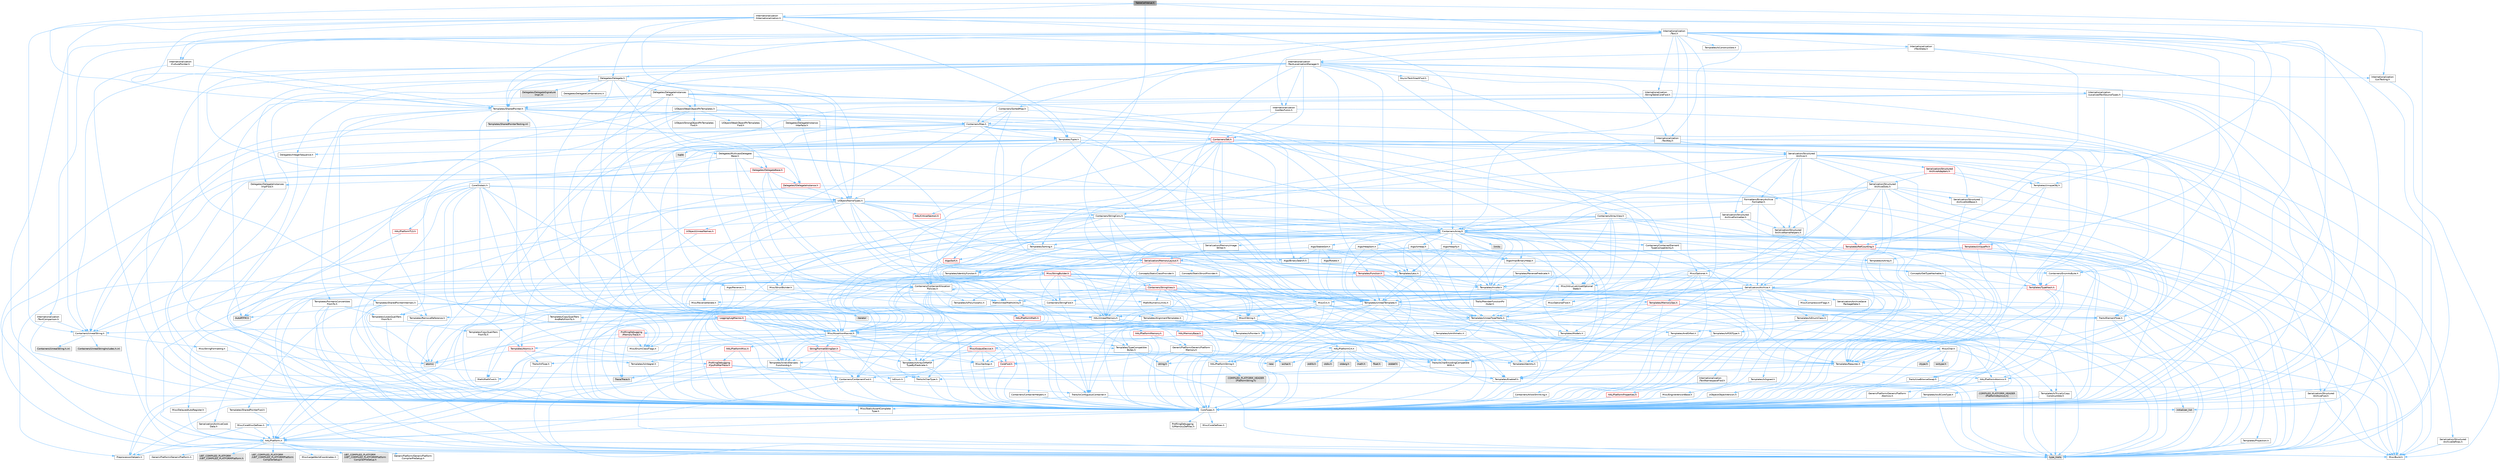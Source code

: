 digraph "TableCellValue.h"
{
 // INTERACTIVE_SVG=YES
 // LATEX_PDF_SIZE
  bgcolor="transparent";
  edge [fontname=Helvetica,fontsize=10,labelfontname=Helvetica,labelfontsize=10];
  node [fontname=Helvetica,fontsize=10,shape=box,height=0.2,width=0.4];
  Node1 [id="Node000001",label="TableCellValue.h",height=0.2,width=0.4,color="gray40", fillcolor="grey60", style="filled", fontcolor="black",tooltip=" "];
  Node1 -> Node2 [id="edge1_Node000001_Node000002",color="steelblue1",style="solid",tooltip=" "];
  Node2 [id="Node000002",label="CoreTypes.h",height=0.2,width=0.4,color="grey40", fillcolor="white", style="filled",URL="$dc/dec/CoreTypes_8h.html",tooltip=" "];
  Node2 -> Node3 [id="edge2_Node000002_Node000003",color="steelblue1",style="solid",tooltip=" "];
  Node3 [id="Node000003",label="HAL/Platform.h",height=0.2,width=0.4,color="grey40", fillcolor="white", style="filled",URL="$d9/dd0/Platform_8h.html",tooltip=" "];
  Node3 -> Node4 [id="edge3_Node000003_Node000004",color="steelblue1",style="solid",tooltip=" "];
  Node4 [id="Node000004",label="Misc/Build.h",height=0.2,width=0.4,color="grey40", fillcolor="white", style="filled",URL="$d3/dbb/Build_8h.html",tooltip=" "];
  Node3 -> Node5 [id="edge4_Node000003_Node000005",color="steelblue1",style="solid",tooltip=" "];
  Node5 [id="Node000005",label="Misc/LargeWorldCoordinates.h",height=0.2,width=0.4,color="grey40", fillcolor="white", style="filled",URL="$d2/dcb/LargeWorldCoordinates_8h.html",tooltip=" "];
  Node3 -> Node6 [id="edge5_Node000003_Node000006",color="steelblue1",style="solid",tooltip=" "];
  Node6 [id="Node000006",label="type_traits",height=0.2,width=0.4,color="grey60", fillcolor="#E0E0E0", style="filled",tooltip=" "];
  Node3 -> Node7 [id="edge6_Node000003_Node000007",color="steelblue1",style="solid",tooltip=" "];
  Node7 [id="Node000007",label="PreprocessorHelpers.h",height=0.2,width=0.4,color="grey40", fillcolor="white", style="filled",URL="$db/ddb/PreprocessorHelpers_8h.html",tooltip=" "];
  Node3 -> Node8 [id="edge7_Node000003_Node000008",color="steelblue1",style="solid",tooltip=" "];
  Node8 [id="Node000008",label="UBT_COMPILED_PLATFORM\l/UBT_COMPILED_PLATFORMPlatform\lCompilerPreSetup.h",height=0.2,width=0.4,color="grey60", fillcolor="#E0E0E0", style="filled",tooltip=" "];
  Node3 -> Node9 [id="edge8_Node000003_Node000009",color="steelblue1",style="solid",tooltip=" "];
  Node9 [id="Node000009",label="GenericPlatform/GenericPlatform\lCompilerPreSetup.h",height=0.2,width=0.4,color="grey40", fillcolor="white", style="filled",URL="$d9/dc8/GenericPlatformCompilerPreSetup_8h.html",tooltip=" "];
  Node3 -> Node10 [id="edge9_Node000003_Node000010",color="steelblue1",style="solid",tooltip=" "];
  Node10 [id="Node000010",label="GenericPlatform/GenericPlatform.h",height=0.2,width=0.4,color="grey40", fillcolor="white", style="filled",URL="$d6/d84/GenericPlatform_8h.html",tooltip=" "];
  Node3 -> Node11 [id="edge10_Node000003_Node000011",color="steelblue1",style="solid",tooltip=" "];
  Node11 [id="Node000011",label="UBT_COMPILED_PLATFORM\l/UBT_COMPILED_PLATFORMPlatform.h",height=0.2,width=0.4,color="grey60", fillcolor="#E0E0E0", style="filled",tooltip=" "];
  Node3 -> Node12 [id="edge11_Node000003_Node000012",color="steelblue1",style="solid",tooltip=" "];
  Node12 [id="Node000012",label="UBT_COMPILED_PLATFORM\l/UBT_COMPILED_PLATFORMPlatform\lCompilerSetup.h",height=0.2,width=0.4,color="grey60", fillcolor="#E0E0E0", style="filled",tooltip=" "];
  Node2 -> Node13 [id="edge12_Node000002_Node000013",color="steelblue1",style="solid",tooltip=" "];
  Node13 [id="Node000013",label="ProfilingDebugging\l/UMemoryDefines.h",height=0.2,width=0.4,color="grey40", fillcolor="white", style="filled",URL="$d2/da2/UMemoryDefines_8h.html",tooltip=" "];
  Node2 -> Node14 [id="edge13_Node000002_Node000014",color="steelblue1",style="solid",tooltip=" "];
  Node14 [id="Node000014",label="Misc/CoreMiscDefines.h",height=0.2,width=0.4,color="grey40", fillcolor="white", style="filled",URL="$da/d38/CoreMiscDefines_8h.html",tooltip=" "];
  Node14 -> Node3 [id="edge14_Node000014_Node000003",color="steelblue1",style="solid",tooltip=" "];
  Node14 -> Node7 [id="edge15_Node000014_Node000007",color="steelblue1",style="solid",tooltip=" "];
  Node2 -> Node15 [id="edge16_Node000002_Node000015",color="steelblue1",style="solid",tooltip=" "];
  Node15 [id="Node000015",label="Misc/CoreDefines.h",height=0.2,width=0.4,color="grey40", fillcolor="white", style="filled",URL="$d3/dd2/CoreDefines_8h.html",tooltip=" "];
  Node1 -> Node16 [id="edge17_Node000001_Node000016",color="steelblue1",style="solid",tooltip=" "];
  Node16 [id="Node000016",label="Internationalization\l/Internationalization.h",height=0.2,width=0.4,color="grey40", fillcolor="white", style="filled",URL="$da/de4/Internationalization_8h.html",tooltip=" "];
  Node16 -> Node17 [id="edge18_Node000016_Node000017",color="steelblue1",style="solid",tooltip=" "];
  Node17 [id="Node000017",label="Containers/Array.h",height=0.2,width=0.4,color="grey40", fillcolor="white", style="filled",URL="$df/dd0/Array_8h.html",tooltip=" "];
  Node17 -> Node2 [id="edge19_Node000017_Node000002",color="steelblue1",style="solid",tooltip=" "];
  Node17 -> Node18 [id="edge20_Node000017_Node000018",color="steelblue1",style="solid",tooltip=" "];
  Node18 [id="Node000018",label="Misc/AssertionMacros.h",height=0.2,width=0.4,color="grey40", fillcolor="white", style="filled",URL="$d0/dfa/AssertionMacros_8h.html",tooltip=" "];
  Node18 -> Node2 [id="edge21_Node000018_Node000002",color="steelblue1",style="solid",tooltip=" "];
  Node18 -> Node3 [id="edge22_Node000018_Node000003",color="steelblue1",style="solid",tooltip=" "];
  Node18 -> Node19 [id="edge23_Node000018_Node000019",color="steelblue1",style="solid",tooltip=" "];
  Node19 [id="Node000019",label="HAL/PlatformMisc.h",height=0.2,width=0.4,color="red", fillcolor="#FFF0F0", style="filled",URL="$d0/df5/PlatformMisc_8h.html",tooltip=" "];
  Node19 -> Node2 [id="edge24_Node000019_Node000002",color="steelblue1",style="solid",tooltip=" "];
  Node19 -> Node47 [id="edge25_Node000019_Node000047",color="steelblue1",style="solid",tooltip=" "];
  Node47 [id="Node000047",label="ProfilingDebugging\l/CpuProfilerTrace.h",height=0.2,width=0.4,color="red", fillcolor="#FFF0F0", style="filled",URL="$da/dcb/CpuProfilerTrace_8h.html",tooltip=" "];
  Node47 -> Node2 [id="edge26_Node000047_Node000002",color="steelblue1",style="solid",tooltip=" "];
  Node47 -> Node27 [id="edge27_Node000047_Node000027",color="steelblue1",style="solid",tooltip=" "];
  Node27 [id="Node000027",label="Containers/ContainersFwd.h",height=0.2,width=0.4,color="grey40", fillcolor="white", style="filled",URL="$d4/d0a/ContainersFwd_8h.html",tooltip=" "];
  Node27 -> Node3 [id="edge28_Node000027_Node000003",color="steelblue1",style="solid",tooltip=" "];
  Node27 -> Node2 [id="edge29_Node000027_Node000002",color="steelblue1",style="solid",tooltip=" "];
  Node27 -> Node24 [id="edge30_Node000027_Node000024",color="steelblue1",style="solid",tooltip=" "];
  Node24 [id="Node000024",label="Traits/IsContiguousContainer.h",height=0.2,width=0.4,color="grey40", fillcolor="white", style="filled",URL="$d5/d3c/IsContiguousContainer_8h.html",tooltip=" "];
  Node24 -> Node2 [id="edge31_Node000024_Node000002",color="steelblue1",style="solid",tooltip=" "];
  Node24 -> Node25 [id="edge32_Node000024_Node000025",color="steelblue1",style="solid",tooltip=" "];
  Node25 [id="Node000025",label="Misc/StaticAssertComplete\lType.h",height=0.2,width=0.4,color="grey40", fillcolor="white", style="filled",URL="$d5/d4e/StaticAssertCompleteType_8h.html",tooltip=" "];
  Node24 -> Node23 [id="edge33_Node000024_Node000023",color="steelblue1",style="solid",tooltip=" "];
  Node23 [id="Node000023",label="initializer_list",height=0.2,width=0.4,color="grey60", fillcolor="#E0E0E0", style="filled",tooltip=" "];
  Node47 -> Node48 [id="edge34_Node000047_Node000048",color="steelblue1",style="solid",tooltip=" "];
  Node48 [id="Node000048",label="HAL/PlatformAtomics.h",height=0.2,width=0.4,color="grey40", fillcolor="white", style="filled",URL="$d3/d36/PlatformAtomics_8h.html",tooltip=" "];
  Node48 -> Node2 [id="edge35_Node000048_Node000002",color="steelblue1",style="solid",tooltip=" "];
  Node48 -> Node49 [id="edge36_Node000048_Node000049",color="steelblue1",style="solid",tooltip=" "];
  Node49 [id="Node000049",label="GenericPlatform/GenericPlatform\lAtomics.h",height=0.2,width=0.4,color="grey40", fillcolor="white", style="filled",URL="$da/d72/GenericPlatformAtomics_8h.html",tooltip=" "];
  Node49 -> Node2 [id="edge37_Node000049_Node000002",color="steelblue1",style="solid",tooltip=" "];
  Node48 -> Node50 [id="edge38_Node000048_Node000050",color="steelblue1",style="solid",tooltip=" "];
  Node50 [id="Node000050",label="COMPILED_PLATFORM_HEADER\l(PlatformAtomics.h)",height=0.2,width=0.4,color="grey60", fillcolor="#E0E0E0", style="filled",tooltip=" "];
  Node47 -> Node7 [id="edge39_Node000047_Node000007",color="steelblue1",style="solid",tooltip=" "];
  Node47 -> Node4 [id="edge40_Node000047_Node000004",color="steelblue1",style="solid",tooltip=" "];
  Node47 -> Node54 [id="edge41_Node000047_Node000054",color="steelblue1",style="solid",tooltip=" "];
  Node54 [id="Node000054",label="Trace/Trace.h",height=0.2,width=0.4,color="grey60", fillcolor="#E0E0E0", style="filled",tooltip=" "];
  Node18 -> Node7 [id="edge42_Node000018_Node000007",color="steelblue1",style="solid",tooltip=" "];
  Node18 -> Node55 [id="edge43_Node000018_Node000055",color="steelblue1",style="solid",tooltip=" "];
  Node55 [id="Node000055",label="Templates/EnableIf.h",height=0.2,width=0.4,color="grey40", fillcolor="white", style="filled",URL="$d7/d60/EnableIf_8h.html",tooltip=" "];
  Node55 -> Node2 [id="edge44_Node000055_Node000002",color="steelblue1",style="solid",tooltip=" "];
  Node18 -> Node56 [id="edge45_Node000018_Node000056",color="steelblue1",style="solid",tooltip=" "];
  Node56 [id="Node000056",label="Templates/IsArrayOrRefOf\lTypeByPredicate.h",height=0.2,width=0.4,color="grey40", fillcolor="white", style="filled",URL="$d6/da1/IsArrayOrRefOfTypeByPredicate_8h.html",tooltip=" "];
  Node56 -> Node2 [id="edge46_Node000056_Node000002",color="steelblue1",style="solid",tooltip=" "];
  Node18 -> Node57 [id="edge47_Node000018_Node000057",color="steelblue1",style="solid",tooltip=" "];
  Node57 [id="Node000057",label="Templates/IsValidVariadic\lFunctionArg.h",height=0.2,width=0.4,color="grey40", fillcolor="white", style="filled",URL="$d0/dc8/IsValidVariadicFunctionArg_8h.html",tooltip=" "];
  Node57 -> Node2 [id="edge48_Node000057_Node000002",color="steelblue1",style="solid",tooltip=" "];
  Node57 -> Node58 [id="edge49_Node000057_Node000058",color="steelblue1",style="solid",tooltip=" "];
  Node58 [id="Node000058",label="IsEnum.h",height=0.2,width=0.4,color="grey40", fillcolor="white", style="filled",URL="$d4/de5/IsEnum_8h.html",tooltip=" "];
  Node57 -> Node6 [id="edge50_Node000057_Node000006",color="steelblue1",style="solid",tooltip=" "];
  Node18 -> Node59 [id="edge51_Node000018_Node000059",color="steelblue1",style="solid",tooltip=" "];
  Node59 [id="Node000059",label="Traits/IsCharEncodingCompatible\lWith.h",height=0.2,width=0.4,color="grey40", fillcolor="white", style="filled",URL="$df/dd1/IsCharEncodingCompatibleWith_8h.html",tooltip=" "];
  Node59 -> Node6 [id="edge52_Node000059_Node000006",color="steelblue1",style="solid",tooltip=" "];
  Node59 -> Node60 [id="edge53_Node000059_Node000060",color="steelblue1",style="solid",tooltip=" "];
  Node60 [id="Node000060",label="Traits/IsCharType.h",height=0.2,width=0.4,color="grey40", fillcolor="white", style="filled",URL="$db/d51/IsCharType_8h.html",tooltip=" "];
  Node60 -> Node2 [id="edge54_Node000060_Node000002",color="steelblue1",style="solid",tooltip=" "];
  Node18 -> Node61 [id="edge55_Node000018_Node000061",color="steelblue1",style="solid",tooltip=" "];
  Node61 [id="Node000061",label="Misc/VarArgs.h",height=0.2,width=0.4,color="grey40", fillcolor="white", style="filled",URL="$d5/d6f/VarArgs_8h.html",tooltip=" "];
  Node61 -> Node2 [id="edge56_Node000061_Node000002",color="steelblue1",style="solid",tooltip=" "];
  Node18 -> Node62 [id="edge57_Node000018_Node000062",color="steelblue1",style="solid",tooltip=" "];
  Node62 [id="Node000062",label="String/FormatStringSan.h",height=0.2,width=0.4,color="red", fillcolor="#FFF0F0", style="filled",URL="$d3/d8b/FormatStringSan_8h.html",tooltip=" "];
  Node62 -> Node6 [id="edge58_Node000062_Node000006",color="steelblue1",style="solid",tooltip=" "];
  Node62 -> Node2 [id="edge59_Node000062_Node000002",color="steelblue1",style="solid",tooltip=" "];
  Node62 -> Node63 [id="edge60_Node000062_Node000063",color="steelblue1",style="solid",tooltip=" "];
  Node63 [id="Node000063",label="Templates/Requires.h",height=0.2,width=0.4,color="grey40", fillcolor="white", style="filled",URL="$dc/d96/Requires_8h.html",tooltip=" "];
  Node63 -> Node55 [id="edge61_Node000063_Node000055",color="steelblue1",style="solid",tooltip=" "];
  Node63 -> Node6 [id="edge62_Node000063_Node000006",color="steelblue1",style="solid",tooltip=" "];
  Node62 -> Node64 [id="edge63_Node000062_Node000064",color="steelblue1",style="solid",tooltip=" "];
  Node64 [id="Node000064",label="Templates/Identity.h",height=0.2,width=0.4,color="grey40", fillcolor="white", style="filled",URL="$d0/dd5/Identity_8h.html",tooltip=" "];
  Node62 -> Node57 [id="edge64_Node000062_Node000057",color="steelblue1",style="solid",tooltip=" "];
  Node62 -> Node60 [id="edge65_Node000062_Node000060",color="steelblue1",style="solid",tooltip=" "];
  Node62 -> Node27 [id="edge66_Node000062_Node000027",color="steelblue1",style="solid",tooltip=" "];
  Node18 -> Node68 [id="edge67_Node000018_Node000068",color="steelblue1",style="solid",tooltip=" "];
  Node68 [id="Node000068",label="atomic",height=0.2,width=0.4,color="grey60", fillcolor="#E0E0E0", style="filled",tooltip=" "];
  Node17 -> Node69 [id="edge68_Node000017_Node000069",color="steelblue1",style="solid",tooltip=" "];
  Node69 [id="Node000069",label="Misc/IntrusiveUnsetOptional\lState.h",height=0.2,width=0.4,color="grey40", fillcolor="white", style="filled",URL="$d2/d0a/IntrusiveUnsetOptionalState_8h.html",tooltip=" "];
  Node69 -> Node70 [id="edge69_Node000069_Node000070",color="steelblue1",style="solid",tooltip=" "];
  Node70 [id="Node000070",label="Misc/OptionalFwd.h",height=0.2,width=0.4,color="grey40", fillcolor="white", style="filled",URL="$dc/d50/OptionalFwd_8h.html",tooltip=" "];
  Node17 -> Node71 [id="edge70_Node000017_Node000071",color="steelblue1",style="solid",tooltip=" "];
  Node71 [id="Node000071",label="Misc/ReverseIterate.h",height=0.2,width=0.4,color="grey40", fillcolor="white", style="filled",URL="$db/de3/ReverseIterate_8h.html",tooltip=" "];
  Node71 -> Node3 [id="edge71_Node000071_Node000003",color="steelblue1",style="solid",tooltip=" "];
  Node71 -> Node72 [id="edge72_Node000071_Node000072",color="steelblue1",style="solid",tooltip=" "];
  Node72 [id="Node000072",label="iterator",height=0.2,width=0.4,color="grey60", fillcolor="#E0E0E0", style="filled",tooltip=" "];
  Node17 -> Node73 [id="edge73_Node000017_Node000073",color="steelblue1",style="solid",tooltip=" "];
  Node73 [id="Node000073",label="HAL/UnrealMemory.h",height=0.2,width=0.4,color="grey40", fillcolor="white", style="filled",URL="$d9/d96/UnrealMemory_8h.html",tooltip=" "];
  Node73 -> Node2 [id="edge74_Node000073_Node000002",color="steelblue1",style="solid",tooltip=" "];
  Node73 -> Node74 [id="edge75_Node000073_Node000074",color="steelblue1",style="solid",tooltip=" "];
  Node74 [id="Node000074",label="GenericPlatform/GenericPlatform\lMemory.h",height=0.2,width=0.4,color="grey40", fillcolor="white", style="filled",URL="$dd/d22/GenericPlatformMemory_8h.html",tooltip=" "];
  Node74 -> Node26 [id="edge76_Node000074_Node000026",color="steelblue1",style="solid",tooltip=" "];
  Node26 [id="Node000026",label="CoreFwd.h",height=0.2,width=0.4,color="red", fillcolor="#FFF0F0", style="filled",URL="$d1/d1e/CoreFwd_8h.html",tooltip=" "];
  Node26 -> Node2 [id="edge77_Node000026_Node000002",color="steelblue1",style="solid",tooltip=" "];
  Node26 -> Node27 [id="edge78_Node000026_Node000027",color="steelblue1",style="solid",tooltip=" "];
  Node26 -> Node28 [id="edge79_Node000026_Node000028",color="steelblue1",style="solid",tooltip=" "];
  Node28 [id="Node000028",label="Math/MathFwd.h",height=0.2,width=0.4,color="grey40", fillcolor="white", style="filled",URL="$d2/d10/MathFwd_8h.html",tooltip=" "];
  Node28 -> Node3 [id="edge80_Node000028_Node000003",color="steelblue1",style="solid",tooltip=" "];
  Node74 -> Node2 [id="edge81_Node000074_Node000002",color="steelblue1",style="solid",tooltip=" "];
  Node74 -> Node75 [id="edge82_Node000074_Node000075",color="steelblue1",style="solid",tooltip=" "];
  Node75 [id="Node000075",label="HAL/PlatformString.h",height=0.2,width=0.4,color="grey40", fillcolor="white", style="filled",URL="$db/db5/PlatformString_8h.html",tooltip=" "];
  Node75 -> Node2 [id="edge83_Node000075_Node000002",color="steelblue1",style="solid",tooltip=" "];
  Node75 -> Node76 [id="edge84_Node000075_Node000076",color="steelblue1",style="solid",tooltip=" "];
  Node76 [id="Node000076",label="COMPILED_PLATFORM_HEADER\l(PlatformString.h)",height=0.2,width=0.4,color="grey60", fillcolor="#E0E0E0", style="filled",tooltip=" "];
  Node74 -> Node40 [id="edge85_Node000074_Node000040",color="steelblue1",style="solid",tooltip=" "];
  Node40 [id="Node000040",label="string.h",height=0.2,width=0.4,color="grey60", fillcolor="#E0E0E0", style="filled",tooltip=" "];
  Node74 -> Node33 [id="edge86_Node000074_Node000033",color="steelblue1",style="solid",tooltip=" "];
  Node33 [id="Node000033",label="wchar.h",height=0.2,width=0.4,color="grey60", fillcolor="#E0E0E0", style="filled",tooltip=" "];
  Node73 -> Node77 [id="edge87_Node000073_Node000077",color="steelblue1",style="solid",tooltip=" "];
  Node77 [id="Node000077",label="HAL/MemoryBase.h",height=0.2,width=0.4,color="red", fillcolor="#FFF0F0", style="filled",URL="$d6/d9f/MemoryBase_8h.html",tooltip=" "];
  Node77 -> Node2 [id="edge88_Node000077_Node000002",color="steelblue1",style="solid",tooltip=" "];
  Node77 -> Node48 [id="edge89_Node000077_Node000048",color="steelblue1",style="solid",tooltip=" "];
  Node77 -> Node31 [id="edge90_Node000077_Node000031",color="steelblue1",style="solid",tooltip=" "];
  Node31 [id="Node000031",label="HAL/PlatformCrt.h",height=0.2,width=0.4,color="grey40", fillcolor="white", style="filled",URL="$d8/d75/PlatformCrt_8h.html",tooltip=" "];
  Node31 -> Node32 [id="edge91_Node000031_Node000032",color="steelblue1",style="solid",tooltip=" "];
  Node32 [id="Node000032",label="new",height=0.2,width=0.4,color="grey60", fillcolor="#E0E0E0", style="filled",tooltip=" "];
  Node31 -> Node33 [id="edge92_Node000031_Node000033",color="steelblue1",style="solid",tooltip=" "];
  Node31 -> Node34 [id="edge93_Node000031_Node000034",color="steelblue1",style="solid",tooltip=" "];
  Node34 [id="Node000034",label="stddef.h",height=0.2,width=0.4,color="grey60", fillcolor="#E0E0E0", style="filled",tooltip=" "];
  Node31 -> Node35 [id="edge94_Node000031_Node000035",color="steelblue1",style="solid",tooltip=" "];
  Node35 [id="Node000035",label="stdlib.h",height=0.2,width=0.4,color="grey60", fillcolor="#E0E0E0", style="filled",tooltip=" "];
  Node31 -> Node36 [id="edge95_Node000031_Node000036",color="steelblue1",style="solid",tooltip=" "];
  Node36 [id="Node000036",label="stdio.h",height=0.2,width=0.4,color="grey60", fillcolor="#E0E0E0", style="filled",tooltip=" "];
  Node31 -> Node37 [id="edge96_Node000031_Node000037",color="steelblue1",style="solid",tooltip=" "];
  Node37 [id="Node000037",label="stdarg.h",height=0.2,width=0.4,color="grey60", fillcolor="#E0E0E0", style="filled",tooltip=" "];
  Node31 -> Node38 [id="edge97_Node000031_Node000038",color="steelblue1",style="solid",tooltip=" "];
  Node38 [id="Node000038",label="math.h",height=0.2,width=0.4,color="grey60", fillcolor="#E0E0E0", style="filled",tooltip=" "];
  Node31 -> Node39 [id="edge98_Node000031_Node000039",color="steelblue1",style="solid",tooltip=" "];
  Node39 [id="Node000039",label="float.h",height=0.2,width=0.4,color="grey60", fillcolor="#E0E0E0", style="filled",tooltip=" "];
  Node31 -> Node40 [id="edge99_Node000031_Node000040",color="steelblue1",style="solid",tooltip=" "];
  Node77 -> Node79 [id="edge100_Node000077_Node000079",color="steelblue1",style="solid",tooltip=" "];
  Node79 [id="Node000079",label="Misc/OutputDevice.h",height=0.2,width=0.4,color="red", fillcolor="#FFF0F0", style="filled",URL="$d7/d32/OutputDevice_8h.html",tooltip=" "];
  Node79 -> Node26 [id="edge101_Node000079_Node000026",color="steelblue1",style="solid",tooltip=" "];
  Node79 -> Node2 [id="edge102_Node000079_Node000002",color="steelblue1",style="solid",tooltip=" "];
  Node79 -> Node61 [id="edge103_Node000079_Node000061",color="steelblue1",style="solid",tooltip=" "];
  Node79 -> Node56 [id="edge104_Node000079_Node000056",color="steelblue1",style="solid",tooltip=" "];
  Node79 -> Node57 [id="edge105_Node000079_Node000057",color="steelblue1",style="solid",tooltip=" "];
  Node79 -> Node59 [id="edge106_Node000079_Node000059",color="steelblue1",style="solid",tooltip=" "];
  Node77 -> Node81 [id="edge107_Node000077_Node000081",color="steelblue1",style="solid",tooltip=" "];
  Node81 [id="Node000081",label="Templates/Atomic.h",height=0.2,width=0.4,color="red", fillcolor="#FFF0F0", style="filled",URL="$d3/d91/Atomic_8h.html",tooltip=" "];
  Node81 -> Node84 [id="edge108_Node000081_Node000084",color="steelblue1",style="solid",tooltip=" "];
  Node84 [id="Node000084",label="Templates/IsIntegral.h",height=0.2,width=0.4,color="grey40", fillcolor="white", style="filled",URL="$da/d64/IsIntegral_8h.html",tooltip=" "];
  Node84 -> Node2 [id="edge109_Node000084_Node000002",color="steelblue1",style="solid",tooltip=" "];
  Node81 -> Node89 [id="edge110_Node000081_Node000089",color="steelblue1",style="solid",tooltip=" "];
  Node89 [id="Node000089",label="Traits/IntType.h",height=0.2,width=0.4,color="grey40", fillcolor="white", style="filled",URL="$d7/deb/IntType_8h.html",tooltip=" "];
  Node89 -> Node3 [id="edge111_Node000089_Node000003",color="steelblue1",style="solid",tooltip=" "];
  Node81 -> Node68 [id="edge112_Node000081_Node000068",color="steelblue1",style="solid",tooltip=" "];
  Node73 -> Node90 [id="edge113_Node000073_Node000090",color="steelblue1",style="solid",tooltip=" "];
  Node90 [id="Node000090",label="HAL/PlatformMemory.h",height=0.2,width=0.4,color="red", fillcolor="#FFF0F0", style="filled",URL="$de/d68/PlatformMemory_8h.html",tooltip=" "];
  Node90 -> Node2 [id="edge114_Node000090_Node000002",color="steelblue1",style="solid",tooltip=" "];
  Node90 -> Node74 [id="edge115_Node000090_Node000074",color="steelblue1",style="solid",tooltip=" "];
  Node73 -> Node92 [id="edge116_Node000073_Node000092",color="steelblue1",style="solid",tooltip=" "];
  Node92 [id="Node000092",label="ProfilingDebugging\l/MemoryTrace.h",height=0.2,width=0.4,color="red", fillcolor="#FFF0F0", style="filled",URL="$da/dd7/MemoryTrace_8h.html",tooltip=" "];
  Node92 -> Node3 [id="edge117_Node000092_Node000003",color="steelblue1",style="solid",tooltip=" "];
  Node92 -> Node43 [id="edge118_Node000092_Node000043",color="steelblue1",style="solid",tooltip=" "];
  Node43 [id="Node000043",label="Misc/EnumClassFlags.h",height=0.2,width=0.4,color="grey40", fillcolor="white", style="filled",URL="$d8/de7/EnumClassFlags_8h.html",tooltip=" "];
  Node92 -> Node54 [id="edge119_Node000092_Node000054",color="steelblue1",style="solid",tooltip=" "];
  Node73 -> Node93 [id="edge120_Node000073_Node000093",color="steelblue1",style="solid",tooltip=" "];
  Node93 [id="Node000093",label="Templates/IsPointer.h",height=0.2,width=0.4,color="grey40", fillcolor="white", style="filled",URL="$d7/d05/IsPointer_8h.html",tooltip=" "];
  Node93 -> Node2 [id="edge121_Node000093_Node000002",color="steelblue1",style="solid",tooltip=" "];
  Node17 -> Node94 [id="edge122_Node000017_Node000094",color="steelblue1",style="solid",tooltip=" "];
  Node94 [id="Node000094",label="Templates/UnrealTypeTraits.h",height=0.2,width=0.4,color="grey40", fillcolor="white", style="filled",URL="$d2/d2d/UnrealTypeTraits_8h.html",tooltip=" "];
  Node94 -> Node2 [id="edge123_Node000094_Node000002",color="steelblue1",style="solid",tooltip=" "];
  Node94 -> Node93 [id="edge124_Node000094_Node000093",color="steelblue1",style="solid",tooltip=" "];
  Node94 -> Node18 [id="edge125_Node000094_Node000018",color="steelblue1",style="solid",tooltip=" "];
  Node94 -> Node86 [id="edge126_Node000094_Node000086",color="steelblue1",style="solid",tooltip=" "];
  Node86 [id="Node000086",label="Templates/AndOrNot.h",height=0.2,width=0.4,color="grey40", fillcolor="white", style="filled",URL="$db/d0a/AndOrNot_8h.html",tooltip=" "];
  Node86 -> Node2 [id="edge127_Node000086_Node000002",color="steelblue1",style="solid",tooltip=" "];
  Node94 -> Node55 [id="edge128_Node000094_Node000055",color="steelblue1",style="solid",tooltip=" "];
  Node94 -> Node95 [id="edge129_Node000094_Node000095",color="steelblue1",style="solid",tooltip=" "];
  Node95 [id="Node000095",label="Templates/IsArithmetic.h",height=0.2,width=0.4,color="grey40", fillcolor="white", style="filled",URL="$d2/d5d/IsArithmetic_8h.html",tooltip=" "];
  Node95 -> Node2 [id="edge130_Node000095_Node000002",color="steelblue1",style="solid",tooltip=" "];
  Node94 -> Node58 [id="edge131_Node000094_Node000058",color="steelblue1",style="solid",tooltip=" "];
  Node94 -> Node96 [id="edge132_Node000094_Node000096",color="steelblue1",style="solid",tooltip=" "];
  Node96 [id="Node000096",label="Templates/Models.h",height=0.2,width=0.4,color="grey40", fillcolor="white", style="filled",URL="$d3/d0c/Models_8h.html",tooltip=" "];
  Node96 -> Node64 [id="edge133_Node000096_Node000064",color="steelblue1",style="solid",tooltip=" "];
  Node94 -> Node97 [id="edge134_Node000094_Node000097",color="steelblue1",style="solid",tooltip=" "];
  Node97 [id="Node000097",label="Templates/IsPODType.h",height=0.2,width=0.4,color="grey40", fillcolor="white", style="filled",URL="$d7/db1/IsPODType_8h.html",tooltip=" "];
  Node97 -> Node2 [id="edge135_Node000097_Node000002",color="steelblue1",style="solid",tooltip=" "];
  Node94 -> Node98 [id="edge136_Node000094_Node000098",color="steelblue1",style="solid",tooltip=" "];
  Node98 [id="Node000098",label="Templates/IsUECoreType.h",height=0.2,width=0.4,color="grey40", fillcolor="white", style="filled",URL="$d1/db8/IsUECoreType_8h.html",tooltip=" "];
  Node98 -> Node2 [id="edge137_Node000098_Node000002",color="steelblue1",style="solid",tooltip=" "];
  Node98 -> Node6 [id="edge138_Node000098_Node000006",color="steelblue1",style="solid",tooltip=" "];
  Node94 -> Node87 [id="edge139_Node000094_Node000087",color="steelblue1",style="solid",tooltip=" "];
  Node87 [id="Node000087",label="Templates/IsTriviallyCopy\lConstructible.h",height=0.2,width=0.4,color="grey40", fillcolor="white", style="filled",URL="$d3/d78/IsTriviallyCopyConstructible_8h.html",tooltip=" "];
  Node87 -> Node2 [id="edge140_Node000087_Node000002",color="steelblue1",style="solid",tooltip=" "];
  Node87 -> Node6 [id="edge141_Node000087_Node000006",color="steelblue1",style="solid",tooltip=" "];
  Node17 -> Node99 [id="edge142_Node000017_Node000099",color="steelblue1",style="solid",tooltip=" "];
  Node99 [id="Node000099",label="Templates/UnrealTemplate.h",height=0.2,width=0.4,color="grey40", fillcolor="white", style="filled",URL="$d4/d24/UnrealTemplate_8h.html",tooltip=" "];
  Node99 -> Node2 [id="edge143_Node000099_Node000002",color="steelblue1",style="solid",tooltip=" "];
  Node99 -> Node93 [id="edge144_Node000099_Node000093",color="steelblue1",style="solid",tooltip=" "];
  Node99 -> Node73 [id="edge145_Node000099_Node000073",color="steelblue1",style="solid",tooltip=" "];
  Node99 -> Node100 [id="edge146_Node000099_Node000100",color="steelblue1",style="solid",tooltip=" "];
  Node100 [id="Node000100",label="Templates/CopyQualifiers\lAndRefsFromTo.h",height=0.2,width=0.4,color="grey40", fillcolor="white", style="filled",URL="$d3/db3/CopyQualifiersAndRefsFromTo_8h.html",tooltip=" "];
  Node100 -> Node101 [id="edge147_Node000100_Node000101",color="steelblue1",style="solid",tooltip=" "];
  Node101 [id="Node000101",label="Templates/CopyQualifiers\lFromTo.h",height=0.2,width=0.4,color="grey40", fillcolor="white", style="filled",URL="$d5/db4/CopyQualifiersFromTo_8h.html",tooltip=" "];
  Node99 -> Node94 [id="edge148_Node000099_Node000094",color="steelblue1",style="solid",tooltip=" "];
  Node99 -> Node102 [id="edge149_Node000099_Node000102",color="steelblue1",style="solid",tooltip=" "];
  Node102 [id="Node000102",label="Templates/RemoveReference.h",height=0.2,width=0.4,color="grey40", fillcolor="white", style="filled",URL="$da/dbe/RemoveReference_8h.html",tooltip=" "];
  Node102 -> Node2 [id="edge150_Node000102_Node000002",color="steelblue1",style="solid",tooltip=" "];
  Node99 -> Node63 [id="edge151_Node000099_Node000063",color="steelblue1",style="solid",tooltip=" "];
  Node99 -> Node103 [id="edge152_Node000099_Node000103",color="steelblue1",style="solid",tooltip=" "];
  Node103 [id="Node000103",label="Templates/TypeCompatible\lBytes.h",height=0.2,width=0.4,color="grey40", fillcolor="white", style="filled",URL="$df/d0a/TypeCompatibleBytes_8h.html",tooltip=" "];
  Node103 -> Node2 [id="edge153_Node000103_Node000002",color="steelblue1",style="solid",tooltip=" "];
  Node103 -> Node40 [id="edge154_Node000103_Node000040",color="steelblue1",style="solid",tooltip=" "];
  Node103 -> Node32 [id="edge155_Node000103_Node000032",color="steelblue1",style="solid",tooltip=" "];
  Node103 -> Node6 [id="edge156_Node000103_Node000006",color="steelblue1",style="solid",tooltip=" "];
  Node99 -> Node64 [id="edge157_Node000099_Node000064",color="steelblue1",style="solid",tooltip=" "];
  Node99 -> Node24 [id="edge158_Node000099_Node000024",color="steelblue1",style="solid",tooltip=" "];
  Node99 -> Node104 [id="edge159_Node000099_Node000104",color="steelblue1",style="solid",tooltip=" "];
  Node104 [id="Node000104",label="Traits/UseBitwiseSwap.h",height=0.2,width=0.4,color="grey40", fillcolor="white", style="filled",URL="$db/df3/UseBitwiseSwap_8h.html",tooltip=" "];
  Node104 -> Node2 [id="edge160_Node000104_Node000002",color="steelblue1",style="solid",tooltip=" "];
  Node104 -> Node6 [id="edge161_Node000104_Node000006",color="steelblue1",style="solid",tooltip=" "];
  Node99 -> Node6 [id="edge162_Node000099_Node000006",color="steelblue1",style="solid",tooltip=" "];
  Node17 -> Node105 [id="edge163_Node000017_Node000105",color="steelblue1",style="solid",tooltip=" "];
  Node105 [id="Node000105",label="Containers/AllowShrinking.h",height=0.2,width=0.4,color="grey40", fillcolor="white", style="filled",URL="$d7/d1a/AllowShrinking_8h.html",tooltip=" "];
  Node105 -> Node2 [id="edge164_Node000105_Node000002",color="steelblue1",style="solid",tooltip=" "];
  Node17 -> Node106 [id="edge165_Node000017_Node000106",color="steelblue1",style="solid",tooltip=" "];
  Node106 [id="Node000106",label="Containers/ContainerAllocation\lPolicies.h",height=0.2,width=0.4,color="grey40", fillcolor="white", style="filled",URL="$d7/dff/ContainerAllocationPolicies_8h.html",tooltip=" "];
  Node106 -> Node2 [id="edge166_Node000106_Node000002",color="steelblue1",style="solid",tooltip=" "];
  Node106 -> Node107 [id="edge167_Node000106_Node000107",color="steelblue1",style="solid",tooltip=" "];
  Node107 [id="Node000107",label="Containers/ContainerHelpers.h",height=0.2,width=0.4,color="grey40", fillcolor="white", style="filled",URL="$d7/d33/ContainerHelpers_8h.html",tooltip=" "];
  Node107 -> Node2 [id="edge168_Node000107_Node000002",color="steelblue1",style="solid",tooltip=" "];
  Node106 -> Node106 [id="edge169_Node000106_Node000106",color="steelblue1",style="solid",tooltip=" "];
  Node106 -> Node108 [id="edge170_Node000106_Node000108",color="steelblue1",style="solid",tooltip=" "];
  Node108 [id="Node000108",label="HAL/PlatformMath.h",height=0.2,width=0.4,color="red", fillcolor="#FFF0F0", style="filled",URL="$dc/d53/PlatformMath_8h.html",tooltip=" "];
  Node108 -> Node2 [id="edge171_Node000108_Node000002",color="steelblue1",style="solid",tooltip=" "];
  Node106 -> Node73 [id="edge172_Node000106_Node000073",color="steelblue1",style="solid",tooltip=" "];
  Node106 -> Node41 [id="edge173_Node000106_Node000041",color="steelblue1",style="solid",tooltip=" "];
  Node41 [id="Node000041",label="Math/NumericLimits.h",height=0.2,width=0.4,color="grey40", fillcolor="white", style="filled",URL="$df/d1b/NumericLimits_8h.html",tooltip=" "];
  Node41 -> Node2 [id="edge174_Node000041_Node000002",color="steelblue1",style="solid",tooltip=" "];
  Node106 -> Node18 [id="edge175_Node000106_Node000018",color="steelblue1",style="solid",tooltip=" "];
  Node106 -> Node116 [id="edge176_Node000106_Node000116",color="steelblue1",style="solid",tooltip=" "];
  Node116 [id="Node000116",label="Templates/IsPolymorphic.h",height=0.2,width=0.4,color="grey40", fillcolor="white", style="filled",URL="$dc/d20/IsPolymorphic_8h.html",tooltip=" "];
  Node106 -> Node117 [id="edge177_Node000106_Node000117",color="steelblue1",style="solid",tooltip=" "];
  Node117 [id="Node000117",label="Templates/MemoryOps.h",height=0.2,width=0.4,color="red", fillcolor="#FFF0F0", style="filled",URL="$db/dea/MemoryOps_8h.html",tooltip=" "];
  Node117 -> Node2 [id="edge178_Node000117_Node000002",color="steelblue1",style="solid",tooltip=" "];
  Node117 -> Node73 [id="edge179_Node000117_Node000073",color="steelblue1",style="solid",tooltip=" "];
  Node117 -> Node87 [id="edge180_Node000117_Node000087",color="steelblue1",style="solid",tooltip=" "];
  Node117 -> Node63 [id="edge181_Node000117_Node000063",color="steelblue1",style="solid",tooltip=" "];
  Node117 -> Node94 [id="edge182_Node000117_Node000094",color="steelblue1",style="solid",tooltip=" "];
  Node117 -> Node104 [id="edge183_Node000117_Node000104",color="steelblue1",style="solid",tooltip=" "];
  Node117 -> Node32 [id="edge184_Node000117_Node000032",color="steelblue1",style="solid",tooltip=" "];
  Node117 -> Node6 [id="edge185_Node000117_Node000006",color="steelblue1",style="solid",tooltip=" "];
  Node106 -> Node103 [id="edge186_Node000106_Node000103",color="steelblue1",style="solid",tooltip=" "];
  Node106 -> Node6 [id="edge187_Node000106_Node000006",color="steelblue1",style="solid",tooltip=" "];
  Node17 -> Node118 [id="edge188_Node000017_Node000118",color="steelblue1",style="solid",tooltip=" "];
  Node118 [id="Node000118",label="Containers/ContainerElement\lTypeCompatibility.h",height=0.2,width=0.4,color="grey40", fillcolor="white", style="filled",URL="$df/ddf/ContainerElementTypeCompatibility_8h.html",tooltip=" "];
  Node118 -> Node2 [id="edge189_Node000118_Node000002",color="steelblue1",style="solid",tooltip=" "];
  Node118 -> Node94 [id="edge190_Node000118_Node000094",color="steelblue1",style="solid",tooltip=" "];
  Node17 -> Node119 [id="edge191_Node000017_Node000119",color="steelblue1",style="solid",tooltip=" "];
  Node119 [id="Node000119",label="Serialization/Archive.h",height=0.2,width=0.4,color="grey40", fillcolor="white", style="filled",URL="$d7/d3b/Archive_8h.html",tooltip=" "];
  Node119 -> Node26 [id="edge192_Node000119_Node000026",color="steelblue1",style="solid",tooltip=" "];
  Node119 -> Node2 [id="edge193_Node000119_Node000002",color="steelblue1",style="solid",tooltip=" "];
  Node119 -> Node120 [id="edge194_Node000119_Node000120",color="steelblue1",style="solid",tooltip=" "];
  Node120 [id="Node000120",label="HAL/PlatformProperties.h",height=0.2,width=0.4,color="red", fillcolor="#FFF0F0", style="filled",URL="$d9/db0/PlatformProperties_8h.html",tooltip=" "];
  Node120 -> Node2 [id="edge195_Node000120_Node000002",color="steelblue1",style="solid",tooltip=" "];
  Node119 -> Node123 [id="edge196_Node000119_Node000123",color="steelblue1",style="solid",tooltip=" "];
  Node123 [id="Node000123",label="Internationalization\l/TextNamespaceFwd.h",height=0.2,width=0.4,color="grey40", fillcolor="white", style="filled",URL="$d8/d97/TextNamespaceFwd_8h.html",tooltip=" "];
  Node123 -> Node2 [id="edge197_Node000123_Node000002",color="steelblue1",style="solid",tooltip=" "];
  Node119 -> Node28 [id="edge198_Node000119_Node000028",color="steelblue1",style="solid",tooltip=" "];
  Node119 -> Node18 [id="edge199_Node000119_Node000018",color="steelblue1",style="solid",tooltip=" "];
  Node119 -> Node4 [id="edge200_Node000119_Node000004",color="steelblue1",style="solid",tooltip=" "];
  Node119 -> Node42 [id="edge201_Node000119_Node000042",color="steelblue1",style="solid",tooltip=" "];
  Node42 [id="Node000042",label="Misc/CompressionFlags.h",height=0.2,width=0.4,color="grey40", fillcolor="white", style="filled",URL="$d9/d76/CompressionFlags_8h.html",tooltip=" "];
  Node119 -> Node124 [id="edge202_Node000119_Node000124",color="steelblue1",style="solid",tooltip=" "];
  Node124 [id="Node000124",label="Misc/EngineVersionBase.h",height=0.2,width=0.4,color="grey40", fillcolor="white", style="filled",URL="$d5/d2b/EngineVersionBase_8h.html",tooltip=" "];
  Node124 -> Node2 [id="edge203_Node000124_Node000002",color="steelblue1",style="solid",tooltip=" "];
  Node119 -> Node61 [id="edge204_Node000119_Node000061",color="steelblue1",style="solid",tooltip=" "];
  Node119 -> Node125 [id="edge205_Node000119_Node000125",color="steelblue1",style="solid",tooltip=" "];
  Node125 [id="Node000125",label="Serialization/ArchiveCook\lData.h",height=0.2,width=0.4,color="grey40", fillcolor="white", style="filled",URL="$dc/db6/ArchiveCookData_8h.html",tooltip=" "];
  Node125 -> Node3 [id="edge206_Node000125_Node000003",color="steelblue1",style="solid",tooltip=" "];
  Node119 -> Node126 [id="edge207_Node000119_Node000126",color="steelblue1",style="solid",tooltip=" "];
  Node126 [id="Node000126",label="Serialization/ArchiveSave\lPackageData.h",height=0.2,width=0.4,color="grey40", fillcolor="white", style="filled",URL="$d1/d37/ArchiveSavePackageData_8h.html",tooltip=" "];
  Node119 -> Node55 [id="edge208_Node000119_Node000055",color="steelblue1",style="solid",tooltip=" "];
  Node119 -> Node56 [id="edge209_Node000119_Node000056",color="steelblue1",style="solid",tooltip=" "];
  Node119 -> Node127 [id="edge210_Node000119_Node000127",color="steelblue1",style="solid",tooltip=" "];
  Node127 [id="Node000127",label="Templates/IsEnumClass.h",height=0.2,width=0.4,color="grey40", fillcolor="white", style="filled",URL="$d7/d15/IsEnumClass_8h.html",tooltip=" "];
  Node127 -> Node2 [id="edge211_Node000127_Node000002",color="steelblue1",style="solid",tooltip=" "];
  Node127 -> Node86 [id="edge212_Node000127_Node000086",color="steelblue1",style="solid",tooltip=" "];
  Node119 -> Node113 [id="edge213_Node000119_Node000113",color="steelblue1",style="solid",tooltip=" "];
  Node113 [id="Node000113",label="Templates/IsSigned.h",height=0.2,width=0.4,color="grey40", fillcolor="white", style="filled",URL="$d8/dd8/IsSigned_8h.html",tooltip=" "];
  Node113 -> Node2 [id="edge214_Node000113_Node000002",color="steelblue1",style="solid",tooltip=" "];
  Node119 -> Node57 [id="edge215_Node000119_Node000057",color="steelblue1",style="solid",tooltip=" "];
  Node119 -> Node99 [id="edge216_Node000119_Node000099",color="steelblue1",style="solid",tooltip=" "];
  Node119 -> Node59 [id="edge217_Node000119_Node000059",color="steelblue1",style="solid",tooltip=" "];
  Node119 -> Node128 [id="edge218_Node000119_Node000128",color="steelblue1",style="solid",tooltip=" "];
  Node128 [id="Node000128",label="UObject/ObjectVersion.h",height=0.2,width=0.4,color="grey40", fillcolor="white", style="filled",URL="$da/d63/ObjectVersion_8h.html",tooltip=" "];
  Node128 -> Node2 [id="edge219_Node000128_Node000002",color="steelblue1",style="solid",tooltip=" "];
  Node17 -> Node129 [id="edge220_Node000017_Node000129",color="steelblue1",style="solid",tooltip=" "];
  Node129 [id="Node000129",label="Serialization/MemoryImage\lWriter.h",height=0.2,width=0.4,color="grey40", fillcolor="white", style="filled",URL="$d0/d08/MemoryImageWriter_8h.html",tooltip=" "];
  Node129 -> Node2 [id="edge221_Node000129_Node000002",color="steelblue1",style="solid",tooltip=" "];
  Node129 -> Node130 [id="edge222_Node000129_Node000130",color="steelblue1",style="solid",tooltip=" "];
  Node130 [id="Node000130",label="Serialization/MemoryLayout.h",height=0.2,width=0.4,color="red", fillcolor="#FFF0F0", style="filled",URL="$d7/d66/MemoryLayout_8h.html",tooltip=" "];
  Node130 -> Node131 [id="edge223_Node000130_Node000131",color="steelblue1",style="solid",tooltip=" "];
  Node131 [id="Node000131",label="Concepts/StaticClassProvider.h",height=0.2,width=0.4,color="grey40", fillcolor="white", style="filled",URL="$dd/d83/StaticClassProvider_8h.html",tooltip=" "];
  Node130 -> Node132 [id="edge224_Node000130_Node000132",color="steelblue1",style="solid",tooltip=" "];
  Node132 [id="Node000132",label="Concepts/StaticStructProvider.h",height=0.2,width=0.4,color="grey40", fillcolor="white", style="filled",URL="$d5/d77/StaticStructProvider_8h.html",tooltip=" "];
  Node130 -> Node133 [id="edge225_Node000130_Node000133",color="steelblue1",style="solid",tooltip=" "];
  Node133 [id="Node000133",label="Containers/EnumAsByte.h",height=0.2,width=0.4,color="grey40", fillcolor="white", style="filled",URL="$d6/d9a/EnumAsByte_8h.html",tooltip=" "];
  Node133 -> Node2 [id="edge226_Node000133_Node000002",color="steelblue1",style="solid",tooltip=" "];
  Node133 -> Node97 [id="edge227_Node000133_Node000097",color="steelblue1",style="solid",tooltip=" "];
  Node133 -> Node134 [id="edge228_Node000133_Node000134",color="steelblue1",style="solid",tooltip=" "];
  Node134 [id="Node000134",label="Templates/TypeHash.h",height=0.2,width=0.4,color="red", fillcolor="#FFF0F0", style="filled",URL="$d1/d62/TypeHash_8h.html",tooltip=" "];
  Node134 -> Node2 [id="edge229_Node000134_Node000002",color="steelblue1",style="solid",tooltip=" "];
  Node134 -> Node63 [id="edge230_Node000134_Node000063",color="steelblue1",style="solid",tooltip=" "];
  Node134 -> Node135 [id="edge231_Node000134_Node000135",color="steelblue1",style="solid",tooltip=" "];
  Node135 [id="Node000135",label="Misc/Crc.h",height=0.2,width=0.4,color="grey40", fillcolor="white", style="filled",URL="$d4/dd2/Crc_8h.html",tooltip=" "];
  Node135 -> Node2 [id="edge232_Node000135_Node000002",color="steelblue1",style="solid",tooltip=" "];
  Node135 -> Node75 [id="edge233_Node000135_Node000075",color="steelblue1",style="solid",tooltip=" "];
  Node135 -> Node18 [id="edge234_Node000135_Node000018",color="steelblue1",style="solid",tooltip=" "];
  Node135 -> Node136 [id="edge235_Node000135_Node000136",color="steelblue1",style="solid",tooltip=" "];
  Node136 [id="Node000136",label="Misc/CString.h",height=0.2,width=0.4,color="grey40", fillcolor="white", style="filled",URL="$d2/d49/CString_8h.html",tooltip=" "];
  Node136 -> Node2 [id="edge236_Node000136_Node000002",color="steelblue1",style="solid",tooltip=" "];
  Node136 -> Node31 [id="edge237_Node000136_Node000031",color="steelblue1",style="solid",tooltip=" "];
  Node136 -> Node75 [id="edge238_Node000136_Node000075",color="steelblue1",style="solid",tooltip=" "];
  Node136 -> Node18 [id="edge239_Node000136_Node000018",color="steelblue1",style="solid",tooltip=" "];
  Node136 -> Node137 [id="edge240_Node000136_Node000137",color="steelblue1",style="solid",tooltip=" "];
  Node137 [id="Node000137",label="Misc/Char.h",height=0.2,width=0.4,color="grey40", fillcolor="white", style="filled",URL="$d0/d58/Char_8h.html",tooltip=" "];
  Node137 -> Node2 [id="edge241_Node000137_Node000002",color="steelblue1",style="solid",tooltip=" "];
  Node137 -> Node89 [id="edge242_Node000137_Node000089",color="steelblue1",style="solid",tooltip=" "];
  Node137 -> Node138 [id="edge243_Node000137_Node000138",color="steelblue1",style="solid",tooltip=" "];
  Node138 [id="Node000138",label="ctype.h",height=0.2,width=0.4,color="grey60", fillcolor="#E0E0E0", style="filled",tooltip=" "];
  Node137 -> Node139 [id="edge244_Node000137_Node000139",color="steelblue1",style="solid",tooltip=" "];
  Node139 [id="Node000139",label="wctype.h",height=0.2,width=0.4,color="grey60", fillcolor="#E0E0E0", style="filled",tooltip=" "];
  Node137 -> Node6 [id="edge245_Node000137_Node000006",color="steelblue1",style="solid",tooltip=" "];
  Node136 -> Node61 [id="edge246_Node000136_Node000061",color="steelblue1",style="solid",tooltip=" "];
  Node136 -> Node56 [id="edge247_Node000136_Node000056",color="steelblue1",style="solid",tooltip=" "];
  Node136 -> Node57 [id="edge248_Node000136_Node000057",color="steelblue1",style="solid",tooltip=" "];
  Node136 -> Node59 [id="edge249_Node000136_Node000059",color="steelblue1",style="solid",tooltip=" "];
  Node135 -> Node137 [id="edge250_Node000135_Node000137",color="steelblue1",style="solid",tooltip=" "];
  Node135 -> Node94 [id="edge251_Node000135_Node000094",color="steelblue1",style="solid",tooltip=" "];
  Node135 -> Node60 [id="edge252_Node000135_Node000060",color="steelblue1",style="solid",tooltip=" "];
  Node134 -> Node6 [id="edge253_Node000134_Node000006",color="steelblue1",style="solid",tooltip=" "];
  Node130 -> Node21 [id="edge254_Node000130_Node000021",color="steelblue1",style="solid",tooltip=" "];
  Node21 [id="Node000021",label="Containers/StringFwd.h",height=0.2,width=0.4,color="grey40", fillcolor="white", style="filled",URL="$df/d37/StringFwd_8h.html",tooltip=" "];
  Node21 -> Node2 [id="edge255_Node000021_Node000002",color="steelblue1",style="solid",tooltip=" "];
  Node21 -> Node22 [id="edge256_Node000021_Node000022",color="steelblue1",style="solid",tooltip=" "];
  Node22 [id="Node000022",label="Traits/ElementType.h",height=0.2,width=0.4,color="grey40", fillcolor="white", style="filled",URL="$d5/d4f/ElementType_8h.html",tooltip=" "];
  Node22 -> Node3 [id="edge257_Node000022_Node000003",color="steelblue1",style="solid",tooltip=" "];
  Node22 -> Node23 [id="edge258_Node000022_Node000023",color="steelblue1",style="solid",tooltip=" "];
  Node22 -> Node6 [id="edge259_Node000022_Node000006",color="steelblue1",style="solid",tooltip=" "];
  Node21 -> Node24 [id="edge260_Node000021_Node000024",color="steelblue1",style="solid",tooltip=" "];
  Node130 -> Node73 [id="edge261_Node000130_Node000073",color="steelblue1",style="solid",tooltip=" "];
  Node130 -> Node141 [id="edge262_Node000130_Node000141",color="steelblue1",style="solid",tooltip=" "];
  Node141 [id="Node000141",label="Misc/DelayedAutoRegister.h",height=0.2,width=0.4,color="grey40", fillcolor="white", style="filled",URL="$d1/dda/DelayedAutoRegister_8h.html",tooltip=" "];
  Node141 -> Node3 [id="edge263_Node000141_Node000003",color="steelblue1",style="solid",tooltip=" "];
  Node130 -> Node55 [id="edge264_Node000130_Node000055",color="steelblue1",style="solid",tooltip=" "];
  Node130 -> Node116 [id="edge265_Node000130_Node000116",color="steelblue1",style="solid",tooltip=" "];
  Node130 -> Node96 [id="edge266_Node000130_Node000096",color="steelblue1",style="solid",tooltip=" "];
  Node130 -> Node99 [id="edge267_Node000130_Node000099",color="steelblue1",style="solid",tooltip=" "];
  Node17 -> Node143 [id="edge268_Node000017_Node000143",color="steelblue1",style="solid",tooltip=" "];
  Node143 [id="Node000143",label="Algo/Heapify.h",height=0.2,width=0.4,color="grey40", fillcolor="white", style="filled",URL="$d0/d2a/Heapify_8h.html",tooltip=" "];
  Node143 -> Node144 [id="edge269_Node000143_Node000144",color="steelblue1",style="solid",tooltip=" "];
  Node144 [id="Node000144",label="Algo/Impl/BinaryHeap.h",height=0.2,width=0.4,color="grey40", fillcolor="white", style="filled",URL="$d7/da3/Algo_2Impl_2BinaryHeap_8h.html",tooltip=" "];
  Node144 -> Node145 [id="edge270_Node000144_Node000145",color="steelblue1",style="solid",tooltip=" "];
  Node145 [id="Node000145",label="Templates/Invoke.h",height=0.2,width=0.4,color="grey40", fillcolor="white", style="filled",URL="$d7/deb/Invoke_8h.html",tooltip=" "];
  Node145 -> Node2 [id="edge271_Node000145_Node000002",color="steelblue1",style="solid",tooltip=" "];
  Node145 -> Node146 [id="edge272_Node000145_Node000146",color="steelblue1",style="solid",tooltip=" "];
  Node146 [id="Node000146",label="Traits/MemberFunctionPtr\lOuter.h",height=0.2,width=0.4,color="grey40", fillcolor="white", style="filled",URL="$db/da7/MemberFunctionPtrOuter_8h.html",tooltip=" "];
  Node145 -> Node99 [id="edge273_Node000145_Node000099",color="steelblue1",style="solid",tooltip=" "];
  Node145 -> Node6 [id="edge274_Node000145_Node000006",color="steelblue1",style="solid",tooltip=" "];
  Node144 -> Node147 [id="edge275_Node000144_Node000147",color="steelblue1",style="solid",tooltip=" "];
  Node147 [id="Node000147",label="Templates/Projection.h",height=0.2,width=0.4,color="grey40", fillcolor="white", style="filled",URL="$d7/df0/Projection_8h.html",tooltip=" "];
  Node147 -> Node6 [id="edge276_Node000147_Node000006",color="steelblue1",style="solid",tooltip=" "];
  Node144 -> Node148 [id="edge277_Node000144_Node000148",color="steelblue1",style="solid",tooltip=" "];
  Node148 [id="Node000148",label="Templates/ReversePredicate.h",height=0.2,width=0.4,color="grey40", fillcolor="white", style="filled",URL="$d8/d28/ReversePredicate_8h.html",tooltip=" "];
  Node148 -> Node145 [id="edge278_Node000148_Node000145",color="steelblue1",style="solid",tooltip=" "];
  Node148 -> Node99 [id="edge279_Node000148_Node000099",color="steelblue1",style="solid",tooltip=" "];
  Node144 -> Node6 [id="edge280_Node000144_Node000006",color="steelblue1",style="solid",tooltip=" "];
  Node143 -> Node149 [id="edge281_Node000143_Node000149",color="steelblue1",style="solid",tooltip=" "];
  Node149 [id="Node000149",label="Templates/IdentityFunctor.h",height=0.2,width=0.4,color="grey40", fillcolor="white", style="filled",URL="$d7/d2e/IdentityFunctor_8h.html",tooltip=" "];
  Node149 -> Node3 [id="edge282_Node000149_Node000003",color="steelblue1",style="solid",tooltip=" "];
  Node143 -> Node145 [id="edge283_Node000143_Node000145",color="steelblue1",style="solid",tooltip=" "];
  Node143 -> Node150 [id="edge284_Node000143_Node000150",color="steelblue1",style="solid",tooltip=" "];
  Node150 [id="Node000150",label="Templates/Less.h",height=0.2,width=0.4,color="grey40", fillcolor="white", style="filled",URL="$de/dc8/Less_8h.html",tooltip=" "];
  Node150 -> Node2 [id="edge285_Node000150_Node000002",color="steelblue1",style="solid",tooltip=" "];
  Node150 -> Node99 [id="edge286_Node000150_Node000099",color="steelblue1",style="solid",tooltip=" "];
  Node143 -> Node99 [id="edge287_Node000143_Node000099",color="steelblue1",style="solid",tooltip=" "];
  Node17 -> Node151 [id="edge288_Node000017_Node000151",color="steelblue1",style="solid",tooltip=" "];
  Node151 [id="Node000151",label="Algo/HeapSort.h",height=0.2,width=0.4,color="grey40", fillcolor="white", style="filled",URL="$d3/d92/HeapSort_8h.html",tooltip=" "];
  Node151 -> Node144 [id="edge289_Node000151_Node000144",color="steelblue1",style="solid",tooltip=" "];
  Node151 -> Node149 [id="edge290_Node000151_Node000149",color="steelblue1",style="solid",tooltip=" "];
  Node151 -> Node150 [id="edge291_Node000151_Node000150",color="steelblue1",style="solid",tooltip=" "];
  Node151 -> Node99 [id="edge292_Node000151_Node000099",color="steelblue1",style="solid",tooltip=" "];
  Node17 -> Node152 [id="edge293_Node000017_Node000152",color="steelblue1",style="solid",tooltip=" "];
  Node152 [id="Node000152",label="Algo/IsHeap.h",height=0.2,width=0.4,color="grey40", fillcolor="white", style="filled",URL="$de/d32/IsHeap_8h.html",tooltip=" "];
  Node152 -> Node144 [id="edge294_Node000152_Node000144",color="steelblue1",style="solid",tooltip=" "];
  Node152 -> Node149 [id="edge295_Node000152_Node000149",color="steelblue1",style="solid",tooltip=" "];
  Node152 -> Node145 [id="edge296_Node000152_Node000145",color="steelblue1",style="solid",tooltip=" "];
  Node152 -> Node150 [id="edge297_Node000152_Node000150",color="steelblue1",style="solid",tooltip=" "];
  Node152 -> Node99 [id="edge298_Node000152_Node000099",color="steelblue1",style="solid",tooltip=" "];
  Node17 -> Node144 [id="edge299_Node000017_Node000144",color="steelblue1",style="solid",tooltip=" "];
  Node17 -> Node153 [id="edge300_Node000017_Node000153",color="steelblue1",style="solid",tooltip=" "];
  Node153 [id="Node000153",label="Algo/StableSort.h",height=0.2,width=0.4,color="grey40", fillcolor="white", style="filled",URL="$d7/d3c/StableSort_8h.html",tooltip=" "];
  Node153 -> Node154 [id="edge301_Node000153_Node000154",color="steelblue1",style="solid",tooltip=" "];
  Node154 [id="Node000154",label="Algo/BinarySearch.h",height=0.2,width=0.4,color="grey40", fillcolor="white", style="filled",URL="$db/db4/BinarySearch_8h.html",tooltip=" "];
  Node154 -> Node149 [id="edge302_Node000154_Node000149",color="steelblue1",style="solid",tooltip=" "];
  Node154 -> Node145 [id="edge303_Node000154_Node000145",color="steelblue1",style="solid",tooltip=" "];
  Node154 -> Node150 [id="edge304_Node000154_Node000150",color="steelblue1",style="solid",tooltip=" "];
  Node153 -> Node155 [id="edge305_Node000153_Node000155",color="steelblue1",style="solid",tooltip=" "];
  Node155 [id="Node000155",label="Algo/Rotate.h",height=0.2,width=0.4,color="grey40", fillcolor="white", style="filled",URL="$dd/da7/Rotate_8h.html",tooltip=" "];
  Node155 -> Node99 [id="edge306_Node000155_Node000099",color="steelblue1",style="solid",tooltip=" "];
  Node153 -> Node149 [id="edge307_Node000153_Node000149",color="steelblue1",style="solid",tooltip=" "];
  Node153 -> Node145 [id="edge308_Node000153_Node000145",color="steelblue1",style="solid",tooltip=" "];
  Node153 -> Node150 [id="edge309_Node000153_Node000150",color="steelblue1",style="solid",tooltip=" "];
  Node153 -> Node99 [id="edge310_Node000153_Node000099",color="steelblue1",style="solid",tooltip=" "];
  Node17 -> Node156 [id="edge311_Node000017_Node000156",color="steelblue1",style="solid",tooltip=" "];
  Node156 [id="Node000156",label="Concepts/GetTypeHashable.h",height=0.2,width=0.4,color="grey40", fillcolor="white", style="filled",URL="$d3/da2/GetTypeHashable_8h.html",tooltip=" "];
  Node156 -> Node2 [id="edge312_Node000156_Node000002",color="steelblue1",style="solid",tooltip=" "];
  Node156 -> Node134 [id="edge313_Node000156_Node000134",color="steelblue1",style="solid",tooltip=" "];
  Node17 -> Node149 [id="edge314_Node000017_Node000149",color="steelblue1",style="solid",tooltip=" "];
  Node17 -> Node145 [id="edge315_Node000017_Node000145",color="steelblue1",style="solid",tooltip=" "];
  Node17 -> Node150 [id="edge316_Node000017_Node000150",color="steelblue1",style="solid",tooltip=" "];
  Node17 -> Node157 [id="edge317_Node000017_Node000157",color="steelblue1",style="solid",tooltip=" "];
  Node157 [id="Node000157",label="Templates/LosesQualifiers\lFromTo.h",height=0.2,width=0.4,color="grey40", fillcolor="white", style="filled",URL="$d2/db3/LosesQualifiersFromTo_8h.html",tooltip=" "];
  Node157 -> Node101 [id="edge318_Node000157_Node000101",color="steelblue1",style="solid",tooltip=" "];
  Node157 -> Node6 [id="edge319_Node000157_Node000006",color="steelblue1",style="solid",tooltip=" "];
  Node17 -> Node63 [id="edge320_Node000017_Node000063",color="steelblue1",style="solid",tooltip=" "];
  Node17 -> Node158 [id="edge321_Node000017_Node000158",color="steelblue1",style="solid",tooltip=" "];
  Node158 [id="Node000158",label="Templates/Sorting.h",height=0.2,width=0.4,color="grey40", fillcolor="white", style="filled",URL="$d3/d9e/Sorting_8h.html",tooltip=" "];
  Node158 -> Node2 [id="edge322_Node000158_Node000002",color="steelblue1",style="solid",tooltip=" "];
  Node158 -> Node154 [id="edge323_Node000158_Node000154",color="steelblue1",style="solid",tooltip=" "];
  Node158 -> Node159 [id="edge324_Node000158_Node000159",color="steelblue1",style="solid",tooltip=" "];
  Node159 [id="Node000159",label="Algo/Sort.h",height=0.2,width=0.4,color="red", fillcolor="#FFF0F0", style="filled",URL="$d1/d87/Sort_8h.html",tooltip=" "];
  Node158 -> Node108 [id="edge325_Node000158_Node000108",color="steelblue1",style="solid",tooltip=" "];
  Node158 -> Node150 [id="edge326_Node000158_Node000150",color="steelblue1",style="solid",tooltip=" "];
  Node17 -> Node162 [id="edge327_Node000017_Node000162",color="steelblue1",style="solid",tooltip=" "];
  Node162 [id="Node000162",label="Templates/AlignmentTemplates.h",height=0.2,width=0.4,color="grey40", fillcolor="white", style="filled",URL="$dd/d32/AlignmentTemplates_8h.html",tooltip=" "];
  Node162 -> Node2 [id="edge328_Node000162_Node000002",color="steelblue1",style="solid",tooltip=" "];
  Node162 -> Node84 [id="edge329_Node000162_Node000084",color="steelblue1",style="solid",tooltip=" "];
  Node162 -> Node93 [id="edge330_Node000162_Node000093",color="steelblue1",style="solid",tooltip=" "];
  Node17 -> Node22 [id="edge331_Node000017_Node000022",color="steelblue1",style="solid",tooltip=" "];
  Node17 -> Node114 [id="edge332_Node000017_Node000114",color="steelblue1",style="solid",tooltip=" "];
  Node114 [id="Node000114",label="limits",height=0.2,width=0.4,color="grey60", fillcolor="#E0E0E0", style="filled",tooltip=" "];
  Node17 -> Node6 [id="edge333_Node000017_Node000006",color="steelblue1",style="solid",tooltip=" "];
  Node16 -> Node163 [id="edge334_Node000016_Node000163",color="steelblue1",style="solid",tooltip=" "];
  Node163 [id="Node000163",label="Containers/UnrealString.h",height=0.2,width=0.4,color="grey40", fillcolor="white", style="filled",URL="$d5/dba/UnrealString_8h.html",tooltip=" "];
  Node163 -> Node164 [id="edge335_Node000163_Node000164",color="steelblue1",style="solid",tooltip=" "];
  Node164 [id="Node000164",label="Containers/UnrealStringIncludes.h.inl",height=0.2,width=0.4,color="grey60", fillcolor="#E0E0E0", style="filled",tooltip=" "];
  Node163 -> Node165 [id="edge336_Node000163_Node000165",color="steelblue1",style="solid",tooltip=" "];
  Node165 [id="Node000165",label="Containers/UnrealString.h.inl",height=0.2,width=0.4,color="grey60", fillcolor="#E0E0E0", style="filled",tooltip=" "];
  Node163 -> Node166 [id="edge337_Node000163_Node000166",color="steelblue1",style="solid",tooltip=" "];
  Node166 [id="Node000166",label="Misc/StringFormatArg.h",height=0.2,width=0.4,color="grey40", fillcolor="white", style="filled",URL="$d2/d16/StringFormatArg_8h.html",tooltip=" "];
  Node166 -> Node27 [id="edge338_Node000166_Node000027",color="steelblue1",style="solid",tooltip=" "];
  Node16 -> Node2 [id="edge339_Node000016_Node000002",color="steelblue1",style="solid",tooltip=" "];
  Node16 -> Node167 [id="edge340_Node000016_Node000167",color="steelblue1",style="solid",tooltip=" "];
  Node167 [id="Node000167",label="Delegates/Delegate.h",height=0.2,width=0.4,color="grey40", fillcolor="white", style="filled",URL="$d4/d80/Delegate_8h.html",tooltip=" "];
  Node167 -> Node2 [id="edge341_Node000167_Node000002",color="steelblue1",style="solid",tooltip=" "];
  Node167 -> Node18 [id="edge342_Node000167_Node000018",color="steelblue1",style="solid",tooltip=" "];
  Node167 -> Node168 [id="edge343_Node000167_Node000168",color="steelblue1",style="solid",tooltip=" "];
  Node168 [id="Node000168",label="UObject/NameTypes.h",height=0.2,width=0.4,color="grey40", fillcolor="white", style="filled",URL="$d6/d35/NameTypes_8h.html",tooltip=" "];
  Node168 -> Node2 [id="edge344_Node000168_Node000002",color="steelblue1",style="solid",tooltip=" "];
  Node168 -> Node18 [id="edge345_Node000168_Node000018",color="steelblue1",style="solid",tooltip=" "];
  Node168 -> Node73 [id="edge346_Node000168_Node000073",color="steelblue1",style="solid",tooltip=" "];
  Node168 -> Node94 [id="edge347_Node000168_Node000094",color="steelblue1",style="solid",tooltip=" "];
  Node168 -> Node99 [id="edge348_Node000168_Node000099",color="steelblue1",style="solid",tooltip=" "];
  Node168 -> Node163 [id="edge349_Node000168_Node000163",color="steelblue1",style="solid",tooltip=" "];
  Node168 -> Node169 [id="edge350_Node000168_Node000169",color="steelblue1",style="solid",tooltip=" "];
  Node169 [id="Node000169",label="HAL/CriticalSection.h",height=0.2,width=0.4,color="red", fillcolor="#FFF0F0", style="filled",URL="$d6/d90/CriticalSection_8h.html",tooltip=" "];
  Node168 -> Node172 [id="edge351_Node000168_Node000172",color="steelblue1",style="solid",tooltip=" "];
  Node172 [id="Node000172",label="Containers/StringConv.h",height=0.2,width=0.4,color="grey40", fillcolor="white", style="filled",URL="$d3/ddf/StringConv_8h.html",tooltip=" "];
  Node172 -> Node2 [id="edge352_Node000172_Node000002",color="steelblue1",style="solid",tooltip=" "];
  Node172 -> Node18 [id="edge353_Node000172_Node000018",color="steelblue1",style="solid",tooltip=" "];
  Node172 -> Node106 [id="edge354_Node000172_Node000106",color="steelblue1",style="solid",tooltip=" "];
  Node172 -> Node17 [id="edge355_Node000172_Node000017",color="steelblue1",style="solid",tooltip=" "];
  Node172 -> Node136 [id="edge356_Node000172_Node000136",color="steelblue1",style="solid",tooltip=" "];
  Node172 -> Node173 [id="edge357_Node000172_Node000173",color="steelblue1",style="solid",tooltip=" "];
  Node173 [id="Node000173",label="Templates/IsArray.h",height=0.2,width=0.4,color="grey40", fillcolor="white", style="filled",URL="$d8/d8d/IsArray_8h.html",tooltip=" "];
  Node173 -> Node2 [id="edge358_Node000173_Node000002",color="steelblue1",style="solid",tooltip=" "];
  Node172 -> Node99 [id="edge359_Node000172_Node000099",color="steelblue1",style="solid",tooltip=" "];
  Node172 -> Node94 [id="edge360_Node000172_Node000094",color="steelblue1",style="solid",tooltip=" "];
  Node172 -> Node22 [id="edge361_Node000172_Node000022",color="steelblue1",style="solid",tooltip=" "];
  Node172 -> Node59 [id="edge362_Node000172_Node000059",color="steelblue1",style="solid",tooltip=" "];
  Node172 -> Node24 [id="edge363_Node000172_Node000024",color="steelblue1",style="solid",tooltip=" "];
  Node172 -> Node6 [id="edge364_Node000172_Node000006",color="steelblue1",style="solid",tooltip=" "];
  Node168 -> Node21 [id="edge365_Node000168_Node000021",color="steelblue1",style="solid",tooltip=" "];
  Node168 -> Node174 [id="edge366_Node000168_Node000174",color="steelblue1",style="solid",tooltip=" "];
  Node174 [id="Node000174",label="UObject/UnrealNames.h",height=0.2,width=0.4,color="red", fillcolor="#FFF0F0", style="filled",URL="$d8/db1/UnrealNames_8h.html",tooltip=" "];
  Node174 -> Node2 [id="edge367_Node000174_Node000002",color="steelblue1",style="solid",tooltip=" "];
  Node168 -> Node81 [id="edge368_Node000168_Node000081",color="steelblue1",style="solid",tooltip=" "];
  Node168 -> Node130 [id="edge369_Node000168_Node000130",color="steelblue1",style="solid",tooltip=" "];
  Node168 -> Node69 [id="edge370_Node000168_Node000069",color="steelblue1",style="solid",tooltip=" "];
  Node168 -> Node176 [id="edge371_Node000168_Node000176",color="steelblue1",style="solid",tooltip=" "];
  Node176 [id="Node000176",label="Misc/StringBuilder.h",height=0.2,width=0.4,color="red", fillcolor="#FFF0F0", style="filled",URL="$d4/d52/StringBuilder_8h.html",tooltip=" "];
  Node176 -> Node21 [id="edge372_Node000176_Node000021",color="steelblue1",style="solid",tooltip=" "];
  Node176 -> Node177 [id="edge373_Node000176_Node000177",color="steelblue1",style="solid",tooltip=" "];
  Node177 [id="Node000177",label="Containers/StringView.h",height=0.2,width=0.4,color="red", fillcolor="#FFF0F0", style="filled",URL="$dd/dea/StringView_8h.html",tooltip=" "];
  Node177 -> Node2 [id="edge374_Node000177_Node000002",color="steelblue1",style="solid",tooltip=" "];
  Node177 -> Node21 [id="edge375_Node000177_Node000021",color="steelblue1",style="solid",tooltip=" "];
  Node177 -> Node73 [id="edge376_Node000177_Node000073",color="steelblue1",style="solid",tooltip=" "];
  Node177 -> Node41 [id="edge377_Node000177_Node000041",color="steelblue1",style="solid",tooltip=" "];
  Node177 -> Node161 [id="edge378_Node000177_Node000161",color="steelblue1",style="solid",tooltip=" "];
  Node161 [id="Node000161",label="Math/UnrealMathUtility.h",height=0.2,width=0.4,color="grey40", fillcolor="white", style="filled",URL="$db/db8/UnrealMathUtility_8h.html",tooltip=" "];
  Node161 -> Node2 [id="edge379_Node000161_Node000002",color="steelblue1",style="solid",tooltip=" "];
  Node161 -> Node18 [id="edge380_Node000161_Node000018",color="steelblue1",style="solid",tooltip=" "];
  Node161 -> Node108 [id="edge381_Node000161_Node000108",color="steelblue1",style="solid",tooltip=" "];
  Node161 -> Node28 [id="edge382_Node000161_Node000028",color="steelblue1",style="solid",tooltip=" "];
  Node161 -> Node64 [id="edge383_Node000161_Node000064",color="steelblue1",style="solid",tooltip=" "];
  Node161 -> Node63 [id="edge384_Node000161_Node000063",color="steelblue1",style="solid",tooltip=" "];
  Node177 -> Node135 [id="edge385_Node000177_Node000135",color="steelblue1",style="solid",tooltip=" "];
  Node177 -> Node136 [id="edge386_Node000177_Node000136",color="steelblue1",style="solid",tooltip=" "];
  Node177 -> Node71 [id="edge387_Node000177_Node000071",color="steelblue1",style="solid",tooltip=" "];
  Node177 -> Node63 [id="edge388_Node000177_Node000063",color="steelblue1",style="solid",tooltip=" "];
  Node177 -> Node99 [id="edge389_Node000177_Node000099",color="steelblue1",style="solid",tooltip=" "];
  Node177 -> Node22 [id="edge390_Node000177_Node000022",color="steelblue1",style="solid",tooltip=" "];
  Node177 -> Node59 [id="edge391_Node000177_Node000059",color="steelblue1",style="solid",tooltip=" "];
  Node177 -> Node60 [id="edge392_Node000177_Node000060",color="steelblue1",style="solid",tooltip=" "];
  Node177 -> Node24 [id="edge393_Node000177_Node000024",color="steelblue1",style="solid",tooltip=" "];
  Node177 -> Node6 [id="edge394_Node000177_Node000006",color="steelblue1",style="solid",tooltip=" "];
  Node176 -> Node2 [id="edge395_Node000176_Node000002",color="steelblue1",style="solid",tooltip=" "];
  Node176 -> Node75 [id="edge396_Node000176_Node000075",color="steelblue1",style="solid",tooltip=" "];
  Node176 -> Node73 [id="edge397_Node000176_Node000073",color="steelblue1",style="solid",tooltip=" "];
  Node176 -> Node18 [id="edge398_Node000176_Node000018",color="steelblue1",style="solid",tooltip=" "];
  Node176 -> Node136 [id="edge399_Node000176_Node000136",color="steelblue1",style="solid",tooltip=" "];
  Node176 -> Node55 [id="edge400_Node000176_Node000055",color="steelblue1",style="solid",tooltip=" "];
  Node176 -> Node56 [id="edge401_Node000176_Node000056",color="steelblue1",style="solid",tooltip=" "];
  Node176 -> Node57 [id="edge402_Node000176_Node000057",color="steelblue1",style="solid",tooltip=" "];
  Node176 -> Node63 [id="edge403_Node000176_Node000063",color="steelblue1",style="solid",tooltip=" "];
  Node176 -> Node99 [id="edge404_Node000176_Node000099",color="steelblue1",style="solid",tooltip=" "];
  Node176 -> Node94 [id="edge405_Node000176_Node000094",color="steelblue1",style="solid",tooltip=" "];
  Node176 -> Node59 [id="edge406_Node000176_Node000059",color="steelblue1",style="solid",tooltip=" "];
  Node176 -> Node60 [id="edge407_Node000176_Node000060",color="steelblue1",style="solid",tooltip=" "];
  Node176 -> Node24 [id="edge408_Node000176_Node000024",color="steelblue1",style="solid",tooltip=" "];
  Node176 -> Node6 [id="edge409_Node000176_Node000006",color="steelblue1",style="solid",tooltip=" "];
  Node168 -> Node54 [id="edge410_Node000168_Node000054",color="steelblue1",style="solid",tooltip=" "];
  Node167 -> Node182 [id="edge411_Node000167_Node000182",color="steelblue1",style="solid",tooltip=" "];
  Node182 [id="Node000182",label="Templates/SharedPointer.h",height=0.2,width=0.4,color="grey40", fillcolor="white", style="filled",URL="$d2/d17/SharedPointer_8h.html",tooltip=" "];
  Node182 -> Node2 [id="edge412_Node000182_Node000002",color="steelblue1",style="solid",tooltip=" "];
  Node182 -> Node69 [id="edge413_Node000182_Node000069",color="steelblue1",style="solid",tooltip=" "];
  Node182 -> Node183 [id="edge414_Node000182_Node000183",color="steelblue1",style="solid",tooltip=" "];
  Node183 [id="Node000183",label="Templates/PointerIsConvertible\lFromTo.h",height=0.2,width=0.4,color="grey40", fillcolor="white", style="filled",URL="$d6/d65/PointerIsConvertibleFromTo_8h.html",tooltip=" "];
  Node183 -> Node2 [id="edge415_Node000183_Node000002",color="steelblue1",style="solid",tooltip=" "];
  Node183 -> Node25 [id="edge416_Node000183_Node000025",color="steelblue1",style="solid",tooltip=" "];
  Node183 -> Node157 [id="edge417_Node000183_Node000157",color="steelblue1",style="solid",tooltip=" "];
  Node183 -> Node6 [id="edge418_Node000183_Node000006",color="steelblue1",style="solid",tooltip=" "];
  Node182 -> Node18 [id="edge419_Node000182_Node000018",color="steelblue1",style="solid",tooltip=" "];
  Node182 -> Node73 [id="edge420_Node000182_Node000073",color="steelblue1",style="solid",tooltip=" "];
  Node182 -> Node17 [id="edge421_Node000182_Node000017",color="steelblue1",style="solid",tooltip=" "];
  Node182 -> Node184 [id="edge422_Node000182_Node000184",color="steelblue1",style="solid",tooltip=" "];
  Node184 [id="Node000184",label="Containers/Map.h",height=0.2,width=0.4,color="grey40", fillcolor="white", style="filled",URL="$df/d79/Map_8h.html",tooltip=" "];
  Node184 -> Node2 [id="edge423_Node000184_Node000002",color="steelblue1",style="solid",tooltip=" "];
  Node184 -> Node185 [id="edge424_Node000184_Node000185",color="steelblue1",style="solid",tooltip=" "];
  Node185 [id="Node000185",label="Algo/Reverse.h",height=0.2,width=0.4,color="grey40", fillcolor="white", style="filled",URL="$d5/d93/Reverse_8h.html",tooltip=" "];
  Node185 -> Node2 [id="edge425_Node000185_Node000002",color="steelblue1",style="solid",tooltip=" "];
  Node185 -> Node99 [id="edge426_Node000185_Node000099",color="steelblue1",style="solid",tooltip=" "];
  Node184 -> Node118 [id="edge427_Node000184_Node000118",color="steelblue1",style="solid",tooltip=" "];
  Node184 -> Node186 [id="edge428_Node000184_Node000186",color="steelblue1",style="solid",tooltip=" "];
  Node186 [id="Node000186",label="Containers/Set.h",height=0.2,width=0.4,color="red", fillcolor="#FFF0F0", style="filled",URL="$d4/d45/Set_8h.html",tooltip=" "];
  Node186 -> Node106 [id="edge429_Node000186_Node000106",color="steelblue1",style="solid",tooltip=" "];
  Node186 -> Node118 [id="edge430_Node000186_Node000118",color="steelblue1",style="solid",tooltip=" "];
  Node186 -> Node27 [id="edge431_Node000186_Node000027",color="steelblue1",style="solid",tooltip=" "];
  Node186 -> Node161 [id="edge432_Node000186_Node000161",color="steelblue1",style="solid",tooltip=" "];
  Node186 -> Node18 [id="edge433_Node000186_Node000018",color="steelblue1",style="solid",tooltip=" "];
  Node186 -> Node206 [id="edge434_Node000186_Node000206",color="steelblue1",style="solid",tooltip=" "];
  Node206 [id="Node000206",label="Misc/StructBuilder.h",height=0.2,width=0.4,color="grey40", fillcolor="white", style="filled",URL="$d9/db3/StructBuilder_8h.html",tooltip=" "];
  Node206 -> Node2 [id="edge435_Node000206_Node000002",color="steelblue1",style="solid",tooltip=" "];
  Node206 -> Node161 [id="edge436_Node000206_Node000161",color="steelblue1",style="solid",tooltip=" "];
  Node206 -> Node162 [id="edge437_Node000206_Node000162",color="steelblue1",style="solid",tooltip=" "];
  Node186 -> Node129 [id="edge438_Node000186_Node000129",color="steelblue1",style="solid",tooltip=" "];
  Node186 -> Node191 [id="edge439_Node000186_Node000191",color="steelblue1",style="solid",tooltip=" "];
  Node191 [id="Node000191",label="Serialization/Structured\lArchive.h",height=0.2,width=0.4,color="grey40", fillcolor="white", style="filled",URL="$d9/d1e/StructuredArchive_8h.html",tooltip=" "];
  Node191 -> Node17 [id="edge440_Node000191_Node000017",color="steelblue1",style="solid",tooltip=" "];
  Node191 -> Node106 [id="edge441_Node000191_Node000106",color="steelblue1",style="solid",tooltip=" "];
  Node191 -> Node2 [id="edge442_Node000191_Node000002",color="steelblue1",style="solid",tooltip=" "];
  Node191 -> Node192 [id="edge443_Node000191_Node000192",color="steelblue1",style="solid",tooltip=" "];
  Node192 [id="Node000192",label="Formatters/BinaryArchive\lFormatter.h",height=0.2,width=0.4,color="grey40", fillcolor="white", style="filled",URL="$d2/d01/BinaryArchiveFormatter_8h.html",tooltip=" "];
  Node192 -> Node17 [id="edge444_Node000192_Node000017",color="steelblue1",style="solid",tooltip=" "];
  Node192 -> Node3 [id="edge445_Node000192_Node000003",color="steelblue1",style="solid",tooltip=" "];
  Node192 -> Node119 [id="edge446_Node000192_Node000119",color="steelblue1",style="solid",tooltip=" "];
  Node192 -> Node193 [id="edge447_Node000192_Node000193",color="steelblue1",style="solid",tooltip=" "];
  Node193 [id="Node000193",label="Serialization/Structured\lArchiveFormatter.h",height=0.2,width=0.4,color="grey40", fillcolor="white", style="filled",URL="$db/dfe/StructuredArchiveFormatter_8h.html",tooltip=" "];
  Node193 -> Node17 [id="edge448_Node000193_Node000017",color="steelblue1",style="solid",tooltip=" "];
  Node193 -> Node26 [id="edge449_Node000193_Node000026",color="steelblue1",style="solid",tooltip=" "];
  Node193 -> Node2 [id="edge450_Node000193_Node000002",color="steelblue1",style="solid",tooltip=" "];
  Node193 -> Node194 [id="edge451_Node000193_Node000194",color="steelblue1",style="solid",tooltip=" "];
  Node194 [id="Node000194",label="Serialization/Structured\lArchiveNameHelpers.h",height=0.2,width=0.4,color="grey40", fillcolor="white", style="filled",URL="$d0/d7b/StructuredArchiveNameHelpers_8h.html",tooltip=" "];
  Node194 -> Node2 [id="edge452_Node000194_Node000002",color="steelblue1",style="solid",tooltip=" "];
  Node194 -> Node64 [id="edge453_Node000194_Node000064",color="steelblue1",style="solid",tooltip=" "];
  Node192 -> Node194 [id="edge454_Node000192_Node000194",color="steelblue1",style="solid",tooltip=" "];
  Node191 -> Node4 [id="edge455_Node000191_Node000004",color="steelblue1",style="solid",tooltip=" "];
  Node191 -> Node119 [id="edge456_Node000191_Node000119",color="steelblue1",style="solid",tooltip=" "];
  Node191 -> Node195 [id="edge457_Node000191_Node000195",color="steelblue1",style="solid",tooltip=" "];
  Node195 [id="Node000195",label="Serialization/Structured\lArchiveAdapters.h",height=0.2,width=0.4,color="red", fillcolor="#FFF0F0", style="filled",URL="$d3/de1/StructuredArchiveAdapters_8h.html",tooltip=" "];
  Node195 -> Node2 [id="edge458_Node000195_Node000002",color="steelblue1",style="solid",tooltip=" "];
  Node195 -> Node96 [id="edge459_Node000195_Node000096",color="steelblue1",style="solid",tooltip=" "];
  Node195 -> Node198 [id="edge460_Node000195_Node000198",color="steelblue1",style="solid",tooltip=" "];
  Node198 [id="Node000198",label="Serialization/Structured\lArchiveSlots.h",height=0.2,width=0.4,color="grey40", fillcolor="white", style="filled",URL="$d2/d87/StructuredArchiveSlots_8h.html",tooltip=" "];
  Node198 -> Node17 [id="edge461_Node000198_Node000017",color="steelblue1",style="solid",tooltip=" "];
  Node198 -> Node2 [id="edge462_Node000198_Node000002",color="steelblue1",style="solid",tooltip=" "];
  Node198 -> Node192 [id="edge463_Node000198_Node000192",color="steelblue1",style="solid",tooltip=" "];
  Node198 -> Node4 [id="edge464_Node000198_Node000004",color="steelblue1",style="solid",tooltip=" "];
  Node198 -> Node199 [id="edge465_Node000198_Node000199",color="steelblue1",style="solid",tooltip=" "];
  Node199 [id="Node000199",label="Misc/Optional.h",height=0.2,width=0.4,color="grey40", fillcolor="white", style="filled",URL="$d2/dae/Optional_8h.html",tooltip=" "];
  Node199 -> Node2 [id="edge466_Node000199_Node000002",color="steelblue1",style="solid",tooltip=" "];
  Node199 -> Node18 [id="edge467_Node000199_Node000018",color="steelblue1",style="solid",tooltip=" "];
  Node199 -> Node69 [id="edge468_Node000199_Node000069",color="steelblue1",style="solid",tooltip=" "];
  Node199 -> Node70 [id="edge469_Node000199_Node000070",color="steelblue1",style="solid",tooltip=" "];
  Node199 -> Node117 [id="edge470_Node000199_Node000117",color="steelblue1",style="solid",tooltip=" "];
  Node199 -> Node99 [id="edge471_Node000199_Node000099",color="steelblue1",style="solid",tooltip=" "];
  Node199 -> Node119 [id="edge472_Node000199_Node000119",color="steelblue1",style="solid",tooltip=" "];
  Node198 -> Node119 [id="edge473_Node000198_Node000119",color="steelblue1",style="solid",tooltip=" "];
  Node198 -> Node200 [id="edge474_Node000198_Node000200",color="steelblue1",style="solid",tooltip=" "];
  Node200 [id="Node000200",label="Serialization/Structured\lArchiveFwd.h",height=0.2,width=0.4,color="grey40", fillcolor="white", style="filled",URL="$d2/df9/StructuredArchiveFwd_8h.html",tooltip=" "];
  Node200 -> Node2 [id="edge475_Node000200_Node000002",color="steelblue1",style="solid",tooltip=" "];
  Node200 -> Node4 [id="edge476_Node000200_Node000004",color="steelblue1",style="solid",tooltip=" "];
  Node200 -> Node6 [id="edge477_Node000200_Node000006",color="steelblue1",style="solid",tooltip=" "];
  Node198 -> Node194 [id="edge478_Node000198_Node000194",color="steelblue1",style="solid",tooltip=" "];
  Node198 -> Node201 [id="edge479_Node000198_Node000201",color="steelblue1",style="solid",tooltip=" "];
  Node201 [id="Node000201",label="Serialization/Structured\lArchiveSlotBase.h",height=0.2,width=0.4,color="grey40", fillcolor="white", style="filled",URL="$d9/d9a/StructuredArchiveSlotBase_8h.html",tooltip=" "];
  Node201 -> Node2 [id="edge480_Node000201_Node000002",color="steelblue1",style="solid",tooltip=" "];
  Node198 -> Node55 [id="edge481_Node000198_Node000055",color="steelblue1",style="solid",tooltip=" "];
  Node198 -> Node127 [id="edge482_Node000198_Node000127",color="steelblue1",style="solid",tooltip=" "];
  Node195 -> Node202 [id="edge483_Node000195_Node000202",color="steelblue1",style="solid",tooltip=" "];
  Node202 [id="Node000202",label="Templates/UniqueObj.h",height=0.2,width=0.4,color="grey40", fillcolor="white", style="filled",URL="$da/d95/UniqueObj_8h.html",tooltip=" "];
  Node202 -> Node2 [id="edge484_Node000202_Node000002",color="steelblue1",style="solid",tooltip=" "];
  Node202 -> Node203 [id="edge485_Node000202_Node000203",color="steelblue1",style="solid",tooltip=" "];
  Node203 [id="Node000203",label="Templates/UniquePtr.h",height=0.2,width=0.4,color="red", fillcolor="#FFF0F0", style="filled",URL="$de/d1a/UniquePtr_8h.html",tooltip=" "];
  Node203 -> Node2 [id="edge486_Node000203_Node000002",color="steelblue1",style="solid",tooltip=" "];
  Node203 -> Node99 [id="edge487_Node000203_Node000099",color="steelblue1",style="solid",tooltip=" "];
  Node203 -> Node173 [id="edge488_Node000203_Node000173",color="steelblue1",style="solid",tooltip=" "];
  Node203 -> Node63 [id="edge489_Node000203_Node000063",color="steelblue1",style="solid",tooltip=" "];
  Node203 -> Node130 [id="edge490_Node000203_Node000130",color="steelblue1",style="solid",tooltip=" "];
  Node203 -> Node6 [id="edge491_Node000203_Node000006",color="steelblue1",style="solid",tooltip=" "];
  Node191 -> Node205 [id="edge492_Node000191_Node000205",color="steelblue1",style="solid",tooltip=" "];
  Node205 [id="Node000205",label="Serialization/Structured\lArchiveDefines.h",height=0.2,width=0.4,color="grey40", fillcolor="white", style="filled",URL="$d3/d61/StructuredArchiveDefines_8h.html",tooltip=" "];
  Node205 -> Node4 [id="edge493_Node000205_Node000004",color="steelblue1",style="solid",tooltip=" "];
  Node191 -> Node193 [id="edge494_Node000191_Node000193",color="steelblue1",style="solid",tooltip=" "];
  Node191 -> Node200 [id="edge495_Node000191_Node000200",color="steelblue1",style="solid",tooltip=" "];
  Node191 -> Node194 [id="edge496_Node000191_Node000194",color="steelblue1",style="solid",tooltip=" "];
  Node191 -> Node201 [id="edge497_Node000191_Node000201",color="steelblue1",style="solid",tooltip=" "];
  Node191 -> Node198 [id="edge498_Node000191_Node000198",color="steelblue1",style="solid",tooltip=" "];
  Node191 -> Node202 [id="edge499_Node000191_Node000202",color="steelblue1",style="solid",tooltip=" "];
  Node186 -> Node207 [id="edge500_Node000186_Node000207",color="steelblue1",style="solid",tooltip=" "];
  Node207 [id="Node000207",label="Templates/Function.h",height=0.2,width=0.4,color="red", fillcolor="#FFF0F0", style="filled",URL="$df/df5/Function_8h.html",tooltip=" "];
  Node207 -> Node2 [id="edge501_Node000207_Node000002",color="steelblue1",style="solid",tooltip=" "];
  Node207 -> Node18 [id="edge502_Node000207_Node000018",color="steelblue1",style="solid",tooltip=" "];
  Node207 -> Node69 [id="edge503_Node000207_Node000069",color="steelblue1",style="solid",tooltip=" "];
  Node207 -> Node73 [id="edge504_Node000207_Node000073",color="steelblue1",style="solid",tooltip=" "];
  Node207 -> Node94 [id="edge505_Node000207_Node000094",color="steelblue1",style="solid",tooltip=" "];
  Node207 -> Node145 [id="edge506_Node000207_Node000145",color="steelblue1",style="solid",tooltip=" "];
  Node207 -> Node99 [id="edge507_Node000207_Node000099",color="steelblue1",style="solid",tooltip=" "];
  Node207 -> Node63 [id="edge508_Node000207_Node000063",color="steelblue1",style="solid",tooltip=" "];
  Node207 -> Node161 [id="edge509_Node000207_Node000161",color="steelblue1",style="solid",tooltip=" "];
  Node207 -> Node32 [id="edge510_Node000207_Node000032",color="steelblue1",style="solid",tooltip=" "];
  Node207 -> Node6 [id="edge511_Node000207_Node000006",color="steelblue1",style="solid",tooltip=" "];
  Node186 -> Node158 [id="edge512_Node000186_Node000158",color="steelblue1",style="solid",tooltip=" "];
  Node186 -> Node134 [id="edge513_Node000186_Node000134",color="steelblue1",style="solid",tooltip=" "];
  Node186 -> Node99 [id="edge514_Node000186_Node000099",color="steelblue1",style="solid",tooltip=" "];
  Node186 -> Node23 [id="edge515_Node000186_Node000023",color="steelblue1",style="solid",tooltip=" "];
  Node186 -> Node6 [id="edge516_Node000186_Node000006",color="steelblue1",style="solid",tooltip=" "];
  Node184 -> Node163 [id="edge517_Node000184_Node000163",color="steelblue1",style="solid",tooltip=" "];
  Node184 -> Node18 [id="edge518_Node000184_Node000018",color="steelblue1",style="solid",tooltip=" "];
  Node184 -> Node206 [id="edge519_Node000184_Node000206",color="steelblue1",style="solid",tooltip=" "];
  Node184 -> Node207 [id="edge520_Node000184_Node000207",color="steelblue1",style="solid",tooltip=" "];
  Node184 -> Node158 [id="edge521_Node000184_Node000158",color="steelblue1",style="solid",tooltip=" "];
  Node184 -> Node210 [id="edge522_Node000184_Node000210",color="steelblue1",style="solid",tooltip=" "];
  Node210 [id="Node000210",label="Templates/Tuple.h",height=0.2,width=0.4,color="grey40", fillcolor="white", style="filled",URL="$d2/d4f/Tuple_8h.html",tooltip=" "];
  Node210 -> Node2 [id="edge523_Node000210_Node000002",color="steelblue1",style="solid",tooltip=" "];
  Node210 -> Node99 [id="edge524_Node000210_Node000099",color="steelblue1",style="solid",tooltip=" "];
  Node210 -> Node211 [id="edge525_Node000210_Node000211",color="steelblue1",style="solid",tooltip=" "];
  Node211 [id="Node000211",label="Delegates/IntegerSequence.h",height=0.2,width=0.4,color="grey40", fillcolor="white", style="filled",URL="$d2/dcc/IntegerSequence_8h.html",tooltip=" "];
  Node211 -> Node2 [id="edge526_Node000211_Node000002",color="steelblue1",style="solid",tooltip=" "];
  Node210 -> Node145 [id="edge527_Node000210_Node000145",color="steelblue1",style="solid",tooltip=" "];
  Node210 -> Node191 [id="edge528_Node000210_Node000191",color="steelblue1",style="solid",tooltip=" "];
  Node210 -> Node130 [id="edge529_Node000210_Node000130",color="steelblue1",style="solid",tooltip=" "];
  Node210 -> Node63 [id="edge530_Node000210_Node000063",color="steelblue1",style="solid",tooltip=" "];
  Node210 -> Node134 [id="edge531_Node000210_Node000134",color="steelblue1",style="solid",tooltip=" "];
  Node210 -> Node212 [id="edge532_Node000210_Node000212",color="steelblue1",style="solid",tooltip=" "];
  Node212 [id="Node000212",label="tuple",height=0.2,width=0.4,color="grey60", fillcolor="#E0E0E0", style="filled",tooltip=" "];
  Node210 -> Node6 [id="edge533_Node000210_Node000006",color="steelblue1",style="solid",tooltip=" "];
  Node184 -> Node99 [id="edge534_Node000184_Node000099",color="steelblue1",style="solid",tooltip=" "];
  Node184 -> Node94 [id="edge535_Node000184_Node000094",color="steelblue1",style="solid",tooltip=" "];
  Node184 -> Node6 [id="edge536_Node000184_Node000006",color="steelblue1",style="solid",tooltip=" "];
  Node182 -> Node213 [id="edge537_Node000182_Node000213",color="steelblue1",style="solid",tooltip=" "];
  Node213 [id="Node000213",label="CoreGlobals.h",height=0.2,width=0.4,color="grey40", fillcolor="white", style="filled",URL="$d5/d8c/CoreGlobals_8h.html",tooltip=" "];
  Node213 -> Node163 [id="edge538_Node000213_Node000163",color="steelblue1",style="solid",tooltip=" "];
  Node213 -> Node2 [id="edge539_Node000213_Node000002",color="steelblue1",style="solid",tooltip=" "];
  Node213 -> Node214 [id="edge540_Node000213_Node000214",color="steelblue1",style="solid",tooltip=" "];
  Node214 [id="Node000214",label="HAL/PlatformTLS.h",height=0.2,width=0.4,color="red", fillcolor="#FFF0F0", style="filled",URL="$d0/def/PlatformTLS_8h.html",tooltip=" "];
  Node214 -> Node2 [id="edge541_Node000214_Node000002",color="steelblue1",style="solid",tooltip=" "];
  Node213 -> Node217 [id="edge542_Node000213_Node000217",color="steelblue1",style="solid",tooltip=" "];
  Node217 [id="Node000217",label="Logging/LogMacros.h",height=0.2,width=0.4,color="red", fillcolor="#FFF0F0", style="filled",URL="$d0/d16/LogMacros_8h.html",tooltip=" "];
  Node217 -> Node163 [id="edge543_Node000217_Node000163",color="steelblue1",style="solid",tooltip=" "];
  Node217 -> Node2 [id="edge544_Node000217_Node000002",color="steelblue1",style="solid",tooltip=" "];
  Node217 -> Node7 [id="edge545_Node000217_Node000007",color="steelblue1",style="solid",tooltip=" "];
  Node217 -> Node18 [id="edge546_Node000217_Node000018",color="steelblue1",style="solid",tooltip=" "];
  Node217 -> Node4 [id="edge547_Node000217_Node000004",color="steelblue1",style="solid",tooltip=" "];
  Node217 -> Node61 [id="edge548_Node000217_Node000061",color="steelblue1",style="solid",tooltip=" "];
  Node217 -> Node62 [id="edge549_Node000217_Node000062",color="steelblue1",style="solid",tooltip=" "];
  Node217 -> Node55 [id="edge550_Node000217_Node000055",color="steelblue1",style="solid",tooltip=" "];
  Node217 -> Node56 [id="edge551_Node000217_Node000056",color="steelblue1",style="solid",tooltip=" "];
  Node217 -> Node57 [id="edge552_Node000217_Node000057",color="steelblue1",style="solid",tooltip=" "];
  Node217 -> Node59 [id="edge553_Node000217_Node000059",color="steelblue1",style="solid",tooltip=" "];
  Node217 -> Node6 [id="edge554_Node000217_Node000006",color="steelblue1",style="solid",tooltip=" "];
  Node213 -> Node4 [id="edge555_Node000213_Node000004",color="steelblue1",style="solid",tooltip=" "];
  Node213 -> Node43 [id="edge556_Node000213_Node000043",color="steelblue1",style="solid",tooltip=" "];
  Node213 -> Node79 [id="edge557_Node000213_Node000079",color="steelblue1",style="solid",tooltip=" "];
  Node213 -> Node47 [id="edge558_Node000213_Node000047",color="steelblue1",style="solid",tooltip=" "];
  Node213 -> Node81 [id="edge559_Node000213_Node000081",color="steelblue1",style="solid",tooltip=" "];
  Node213 -> Node168 [id="edge560_Node000213_Node000168",color="steelblue1",style="solid",tooltip=" "];
  Node213 -> Node68 [id="edge561_Node000213_Node000068",color="steelblue1",style="solid",tooltip=" "];
  Node182 -> Node221 [id="edge562_Node000182_Node000221",color="steelblue1",style="solid",tooltip=" "];
  Node221 [id="Node000221",label="Templates/SharedPointerInternals.h",height=0.2,width=0.4,color="grey40", fillcolor="white", style="filled",URL="$de/d3a/SharedPointerInternals_8h.html",tooltip=" "];
  Node221 -> Node2 [id="edge563_Node000221_Node000002",color="steelblue1",style="solid",tooltip=" "];
  Node221 -> Node73 [id="edge564_Node000221_Node000073",color="steelblue1",style="solid",tooltip=" "];
  Node221 -> Node18 [id="edge565_Node000221_Node000018",color="steelblue1",style="solid",tooltip=" "];
  Node221 -> Node102 [id="edge566_Node000221_Node000102",color="steelblue1",style="solid",tooltip=" "];
  Node221 -> Node222 [id="edge567_Node000221_Node000222",color="steelblue1",style="solid",tooltip=" "];
  Node222 [id="Node000222",label="Templates/SharedPointerFwd.h",height=0.2,width=0.4,color="grey40", fillcolor="white", style="filled",URL="$d3/d1d/SharedPointerFwd_8h.html",tooltip=" "];
  Node222 -> Node3 [id="edge568_Node000222_Node000003",color="steelblue1",style="solid",tooltip=" "];
  Node221 -> Node103 [id="edge569_Node000221_Node000103",color="steelblue1",style="solid",tooltip=" "];
  Node221 -> Node223 [id="edge570_Node000221_Node000223",color="steelblue1",style="solid",tooltip=" "];
  Node223 [id="Node000223",label="AutoRTFM.h",height=0.2,width=0.4,color="grey60", fillcolor="#E0E0E0", style="filled",tooltip=" "];
  Node221 -> Node68 [id="edge571_Node000221_Node000068",color="steelblue1",style="solid",tooltip=" "];
  Node221 -> Node6 [id="edge572_Node000221_Node000006",color="steelblue1",style="solid",tooltip=" "];
  Node182 -> Node224 [id="edge573_Node000182_Node000224",color="steelblue1",style="solid",tooltip=" "];
  Node224 [id="Node000224",label="Templates/SharedPointerTesting.inl",height=0.2,width=0.4,color="grey60", fillcolor="#E0E0E0", style="filled",tooltip=" "];
  Node167 -> Node225 [id="edge574_Node000167_Node000225",color="steelblue1",style="solid",tooltip=" "];
  Node225 [id="Node000225",label="UObject/WeakObjectPtrTemplates.h",height=0.2,width=0.4,color="grey40", fillcolor="white", style="filled",URL="$d8/d3b/WeakObjectPtrTemplates_8h.html",tooltip=" "];
  Node225 -> Node2 [id="edge575_Node000225_Node000002",color="steelblue1",style="solid",tooltip=" "];
  Node225 -> Node157 [id="edge576_Node000225_Node000157",color="steelblue1",style="solid",tooltip=" "];
  Node225 -> Node63 [id="edge577_Node000225_Node000063",color="steelblue1",style="solid",tooltip=" "];
  Node225 -> Node184 [id="edge578_Node000225_Node000184",color="steelblue1",style="solid",tooltip=" "];
  Node225 -> Node226 [id="edge579_Node000225_Node000226",color="steelblue1",style="solid",tooltip=" "];
  Node226 [id="Node000226",label="UObject/WeakObjectPtrTemplates\lFwd.h",height=0.2,width=0.4,color="grey40", fillcolor="white", style="filled",URL="$db/deb/WeakObjectPtrTemplatesFwd_8h.html",tooltip=" "];
  Node225 -> Node227 [id="edge580_Node000225_Node000227",color="steelblue1",style="solid",tooltip=" "];
  Node227 [id="Node000227",label="UObject/StrongObjectPtrTemplates\lFwd.h",height=0.2,width=0.4,color="grey40", fillcolor="white", style="filled",URL="$df/d90/StrongObjectPtrTemplatesFwd_8h.html",tooltip=" "];
  Node225 -> Node6 [id="edge581_Node000225_Node000006",color="steelblue1",style="solid",tooltip=" "];
  Node167 -> Node228 [id="edge582_Node000167_Node000228",color="steelblue1",style="solid",tooltip=" "];
  Node228 [id="Node000228",label="Delegates/MulticastDelegate\lBase.h",height=0.2,width=0.4,color="grey40", fillcolor="white", style="filled",URL="$db/d16/MulticastDelegateBase_8h.html",tooltip=" "];
  Node228 -> Node223 [id="edge583_Node000228_Node000223",color="steelblue1",style="solid",tooltip=" "];
  Node228 -> Node2 [id="edge584_Node000228_Node000002",color="steelblue1",style="solid",tooltip=" "];
  Node228 -> Node106 [id="edge585_Node000228_Node000106",color="steelblue1",style="solid",tooltip=" "];
  Node228 -> Node17 [id="edge586_Node000228_Node000017",color="steelblue1",style="solid",tooltip=" "];
  Node228 -> Node161 [id="edge587_Node000228_Node000161",color="steelblue1",style="solid",tooltip=" "];
  Node228 -> Node229 [id="edge588_Node000228_Node000229",color="steelblue1",style="solid",tooltip=" "];
  Node229 [id="Node000229",label="Delegates/IDelegateInstance.h",height=0.2,width=0.4,color="red", fillcolor="#FFF0F0", style="filled",URL="$d2/d10/IDelegateInstance_8h.html",tooltip=" "];
  Node229 -> Node2 [id="edge589_Node000229_Node000002",color="steelblue1",style="solid",tooltip=" "];
  Node229 -> Node134 [id="edge590_Node000229_Node000134",color="steelblue1",style="solid",tooltip=" "];
  Node229 -> Node168 [id="edge591_Node000229_Node000168",color="steelblue1",style="solid",tooltip=" "];
  Node228 -> Node231 [id="edge592_Node000228_Node000231",color="steelblue1",style="solid",tooltip=" "];
  Node231 [id="Node000231",label="Delegates/DelegateBase.h",height=0.2,width=0.4,color="red", fillcolor="#FFF0F0", style="filled",URL="$da/d67/DelegateBase_8h.html",tooltip=" "];
  Node231 -> Node2 [id="edge593_Node000231_Node000002",color="steelblue1",style="solid",tooltip=" "];
  Node231 -> Node106 [id="edge594_Node000231_Node000106",color="steelblue1",style="solid",tooltip=" "];
  Node231 -> Node161 [id="edge595_Node000231_Node000161",color="steelblue1",style="solid",tooltip=" "];
  Node231 -> Node168 [id="edge596_Node000231_Node000168",color="steelblue1",style="solid",tooltip=" "];
  Node231 -> Node238 [id="edge597_Node000231_Node000238",color="steelblue1",style="solid",tooltip=" "];
  Node238 [id="Node000238",label="Delegates/DelegateInstances\lImplFwd.h",height=0.2,width=0.4,color="grey40", fillcolor="white", style="filled",URL="$d4/dd5/DelegateInstancesImplFwd_8h.html",tooltip=" "];
  Node238 -> Node2 [id="edge598_Node000238_Node000002",color="steelblue1",style="solid",tooltip=" "];
  Node231 -> Node229 [id="edge599_Node000231_Node000229",color="steelblue1",style="solid",tooltip=" "];
  Node167 -> Node211 [id="edge600_Node000167_Node000211",color="steelblue1",style="solid",tooltip=" "];
  Node167 -> Node223 [id="edge601_Node000167_Node000223",color="steelblue1",style="solid",tooltip=" "];
  Node167 -> Node239 [id="edge602_Node000167_Node000239",color="steelblue1",style="solid",tooltip=" "];
  Node239 [id="Node000239",label="Delegates/DelegateInstance\lInterface.h",height=0.2,width=0.4,color="grey40", fillcolor="white", style="filled",URL="$de/d82/DelegateInstanceInterface_8h.html",tooltip=" "];
  Node239 -> Node18 [id="edge603_Node000239_Node000018",color="steelblue1",style="solid",tooltip=" "];
  Node239 -> Node103 [id="edge604_Node000239_Node000103",color="steelblue1",style="solid",tooltip=" "];
  Node239 -> Node210 [id="edge605_Node000239_Node000210",color="steelblue1",style="solid",tooltip=" "];
  Node167 -> Node240 [id="edge606_Node000167_Node000240",color="steelblue1",style="solid",tooltip=" "];
  Node240 [id="Node000240",label="Delegates/DelegateInstances\lImpl.h",height=0.2,width=0.4,color="grey40", fillcolor="white", style="filled",URL="$d5/dc6/DelegateInstancesImpl_8h.html",tooltip=" "];
  Node240 -> Node2 [id="edge607_Node000240_Node000002",color="steelblue1",style="solid",tooltip=" "];
  Node240 -> Node239 [id="edge608_Node000240_Node000239",color="steelblue1",style="solid",tooltip=" "];
  Node240 -> Node238 [id="edge609_Node000240_Node000238",color="steelblue1",style="solid",tooltip=" "];
  Node240 -> Node229 [id="edge610_Node000240_Node000229",color="steelblue1",style="solid",tooltip=" "];
  Node240 -> Node231 [id="edge611_Node000240_Node000231",color="steelblue1",style="solid",tooltip=" "];
  Node240 -> Node18 [id="edge612_Node000240_Node000018",color="steelblue1",style="solid",tooltip=" "];
  Node240 -> Node102 [id="edge613_Node000240_Node000102",color="steelblue1",style="solid",tooltip=" "];
  Node240 -> Node182 [id="edge614_Node000240_Node000182",color="steelblue1",style="solid",tooltip=" "];
  Node240 -> Node210 [id="edge615_Node000240_Node000210",color="steelblue1",style="solid",tooltip=" "];
  Node240 -> Node94 [id="edge616_Node000240_Node000094",color="steelblue1",style="solid",tooltip=" "];
  Node240 -> Node168 [id="edge617_Node000240_Node000168",color="steelblue1",style="solid",tooltip=" "];
  Node240 -> Node225 [id="edge618_Node000240_Node000225",color="steelblue1",style="solid",tooltip=" "];
  Node167 -> Node241 [id="edge619_Node000167_Node000241",color="steelblue1",style="solid",tooltip=" "];
  Node241 [id="Node000241",label="Delegates/DelegateSignature\lImpl.inl",height=0.2,width=0.4,color="grey60", fillcolor="#E0E0E0", style="filled",tooltip=" "];
  Node167 -> Node242 [id="edge620_Node000167_Node000242",color="steelblue1",style="solid",tooltip=" "];
  Node242 [id="Node000242",label="Delegates/DelegateCombinations.h",height=0.2,width=0.4,color="grey40", fillcolor="white", style="filled",URL="$d3/d23/DelegateCombinations_8h.html",tooltip=" "];
  Node16 -> Node243 [id="edge621_Node000016_Node000243",color="steelblue1",style="solid",tooltip=" "];
  Node243 [id="Node000243",label="Internationalization\l/CulturePointer.h",height=0.2,width=0.4,color="grey40", fillcolor="white", style="filled",URL="$d6/dbe/CulturePointer_8h.html",tooltip=" "];
  Node243 -> Node2 [id="edge622_Node000243_Node000002",color="steelblue1",style="solid",tooltip=" "];
  Node243 -> Node182 [id="edge623_Node000243_Node000182",color="steelblue1",style="solid",tooltip=" "];
  Node16 -> Node244 [id="edge624_Node000016_Node000244",color="steelblue1",style="solid",tooltip=" "];
  Node244 [id="Node000244",label="Internationalization\l/LocTesting.h",height=0.2,width=0.4,color="grey40", fillcolor="white", style="filled",URL="$df/d3b/LocTesting_8h.html",tooltip=" "];
  Node244 -> Node4 [id="edge625_Node000244_Node000004",color="steelblue1",style="solid",tooltip=" "];
  Node16 -> Node245 [id="edge626_Node000016_Node000245",color="steelblue1",style="solid",tooltip=" "];
  Node245 [id="Node000245",label="Internationalization\l/Text.h",height=0.2,width=0.4,color="grey40", fillcolor="white", style="filled",URL="$d6/d35/Text_8h.html",tooltip=" "];
  Node245 -> Node2 [id="edge627_Node000245_Node000002",color="steelblue1",style="solid",tooltip=" "];
  Node245 -> Node48 [id="edge628_Node000245_Node000048",color="steelblue1",style="solid",tooltip=" "];
  Node245 -> Node18 [id="edge629_Node000245_Node000018",color="steelblue1",style="solid",tooltip=" "];
  Node245 -> Node43 [id="edge630_Node000245_Node000043",color="steelblue1",style="solid",tooltip=" "];
  Node245 -> Node94 [id="edge631_Node000245_Node000094",color="steelblue1",style="solid",tooltip=" "];
  Node245 -> Node17 [id="edge632_Node000245_Node000017",color="steelblue1",style="solid",tooltip=" "];
  Node245 -> Node163 [id="edge633_Node000245_Node000163",color="steelblue1",style="solid",tooltip=" "];
  Node245 -> Node246 [id="edge634_Node000245_Node000246",color="steelblue1",style="solid",tooltip=" "];
  Node246 [id="Node000246",label="Containers/SortedMap.h",height=0.2,width=0.4,color="grey40", fillcolor="white", style="filled",URL="$d1/dcf/SortedMap_8h.html",tooltip=" "];
  Node246 -> Node184 [id="edge635_Node000246_Node000184",color="steelblue1",style="solid",tooltip=" "];
  Node246 -> Node154 [id="edge636_Node000246_Node000154",color="steelblue1",style="solid",tooltip=" "];
  Node246 -> Node159 [id="edge637_Node000246_Node000159",color="steelblue1",style="solid",tooltip=" "];
  Node246 -> Node168 [id="edge638_Node000246_Node000168",color="steelblue1",style="solid",tooltip=" "];
  Node245 -> Node133 [id="edge639_Node000245_Node000133",color="steelblue1",style="solid",tooltip=" "];
  Node245 -> Node182 [id="edge640_Node000245_Node000182",color="steelblue1",style="solid",tooltip=" "];
  Node245 -> Node247 [id="edge641_Node000245_Node000247",color="steelblue1",style="solid",tooltip=" "];
  Node247 [id="Node000247",label="Internationalization\l/TextKey.h",height=0.2,width=0.4,color="grey40", fillcolor="white", style="filled",URL="$d8/d4a/TextKey_8h.html",tooltip=" "];
  Node247 -> Node2 [id="edge642_Node000247_Node000002",color="steelblue1",style="solid",tooltip=" "];
  Node247 -> Node134 [id="edge643_Node000247_Node000134",color="steelblue1",style="solid",tooltip=" "];
  Node247 -> Node172 [id="edge644_Node000247_Node000172",color="steelblue1",style="solid",tooltip=" "];
  Node247 -> Node177 [id="edge645_Node000247_Node000177",color="steelblue1",style="solid",tooltip=" "];
  Node247 -> Node163 [id="edge646_Node000247_Node000163",color="steelblue1",style="solid",tooltip=" "];
  Node247 -> Node191 [id="edge647_Node000247_Node000191",color="steelblue1",style="solid",tooltip=" "];
  Node245 -> Node248 [id="edge648_Node000245_Node000248",color="steelblue1",style="solid",tooltip=" "];
  Node248 [id="Node000248",label="Internationalization\l/LocKeyFuncs.h",height=0.2,width=0.4,color="grey40", fillcolor="white", style="filled",URL="$dd/d46/LocKeyFuncs_8h.html",tooltip=" "];
  Node248 -> Node2 [id="edge649_Node000248_Node000002",color="steelblue1",style="solid",tooltip=" "];
  Node248 -> Node186 [id="edge650_Node000248_Node000186",color="steelblue1",style="solid",tooltip=" "];
  Node248 -> Node184 [id="edge651_Node000248_Node000184",color="steelblue1",style="solid",tooltip=" "];
  Node245 -> Node243 [id="edge652_Node000245_Node000243",color="steelblue1",style="solid",tooltip=" "];
  Node245 -> Node249 [id="edge653_Node000245_Node000249",color="steelblue1",style="solid",tooltip=" "];
  Node249 [id="Node000249",label="Internationalization\l/TextComparison.h",height=0.2,width=0.4,color="grey40", fillcolor="white", style="filled",URL="$d7/ddc/TextComparison_8h.html",tooltip=" "];
  Node249 -> Node2 [id="edge654_Node000249_Node000002",color="steelblue1",style="solid",tooltip=" "];
  Node249 -> Node163 [id="edge655_Node000249_Node000163",color="steelblue1",style="solid",tooltip=" "];
  Node245 -> Node250 [id="edge656_Node000245_Node000250",color="steelblue1",style="solid",tooltip=" "];
  Node250 [id="Node000250",label="Internationalization\l/TextLocalizationManager.h",height=0.2,width=0.4,color="grey40", fillcolor="white", style="filled",URL="$d5/d2e/TextLocalizationManager_8h.html",tooltip=" "];
  Node250 -> Node251 [id="edge657_Node000250_Node000251",color="steelblue1",style="solid",tooltip=" "];
  Node251 [id="Node000251",label="Async/TaskGraphFwd.h",height=0.2,width=0.4,color="grey40", fillcolor="white", style="filled",URL="$d8/d71/TaskGraphFwd_8h.html",tooltip=" "];
  Node251 -> Node252 [id="edge658_Node000251_Node000252",color="steelblue1",style="solid",tooltip=" "];
  Node252 [id="Node000252",label="Templates/RefCounting.h",height=0.2,width=0.4,color="red", fillcolor="#FFF0F0", style="filled",URL="$d4/d7e/RefCounting_8h.html",tooltip=" "];
  Node252 -> Node2 [id="edge659_Node000252_Node000002",color="steelblue1",style="solid",tooltip=" "];
  Node252 -> Node223 [id="edge660_Node000252_Node000223",color="steelblue1",style="solid",tooltip=" "];
  Node252 -> Node48 [id="edge661_Node000252_Node000048",color="steelblue1",style="solid",tooltip=" "];
  Node252 -> Node7 [id="edge662_Node000252_Node000007",color="steelblue1",style="solid",tooltip=" "];
  Node252 -> Node18 [id="edge663_Node000252_Node000018",color="steelblue1",style="solid",tooltip=" "];
  Node252 -> Node4 [id="edge664_Node000252_Node000004",color="steelblue1",style="solid",tooltip=" "];
  Node252 -> Node119 [id="edge665_Node000252_Node000119",color="steelblue1",style="solid",tooltip=" "];
  Node252 -> Node130 [id="edge666_Node000252_Node000130",color="steelblue1",style="solid",tooltip=" "];
  Node252 -> Node63 [id="edge667_Node000252_Node000063",color="steelblue1",style="solid",tooltip=" "];
  Node252 -> Node134 [id="edge668_Node000252_Node000134",color="steelblue1",style="solid",tooltip=" "];
  Node252 -> Node99 [id="edge669_Node000252_Node000099",color="steelblue1",style="solid",tooltip=" "];
  Node252 -> Node68 [id="edge670_Node000252_Node000068",color="steelblue1",style="solid",tooltip=" "];
  Node252 -> Node6 [id="edge671_Node000252_Node000006",color="steelblue1",style="solid",tooltip=" "];
  Node250 -> Node17 [id="edge672_Node000250_Node000017",color="steelblue1",style="solid",tooltip=" "];
  Node250 -> Node179 [id="edge673_Node000250_Node000179",color="steelblue1",style="solid",tooltip=" "];
  Node179 [id="Node000179",label="Containers/ArrayView.h",height=0.2,width=0.4,color="grey40", fillcolor="white", style="filled",URL="$d7/df4/ArrayView_8h.html",tooltip=" "];
  Node179 -> Node2 [id="edge674_Node000179_Node000002",color="steelblue1",style="solid",tooltip=" "];
  Node179 -> Node27 [id="edge675_Node000179_Node000027",color="steelblue1",style="solid",tooltip=" "];
  Node179 -> Node18 [id="edge676_Node000179_Node000018",color="steelblue1",style="solid",tooltip=" "];
  Node179 -> Node71 [id="edge677_Node000179_Node000071",color="steelblue1",style="solid",tooltip=" "];
  Node179 -> Node69 [id="edge678_Node000179_Node000069",color="steelblue1",style="solid",tooltip=" "];
  Node179 -> Node145 [id="edge679_Node000179_Node000145",color="steelblue1",style="solid",tooltip=" "];
  Node179 -> Node94 [id="edge680_Node000179_Node000094",color="steelblue1",style="solid",tooltip=" "];
  Node179 -> Node22 [id="edge681_Node000179_Node000022",color="steelblue1",style="solid",tooltip=" "];
  Node179 -> Node17 [id="edge682_Node000179_Node000017",color="steelblue1",style="solid",tooltip=" "];
  Node179 -> Node161 [id="edge683_Node000179_Node000161",color="steelblue1",style="solid",tooltip=" "];
  Node179 -> Node6 [id="edge684_Node000179_Node000006",color="steelblue1",style="solid",tooltip=" "];
  Node250 -> Node106 [id="edge685_Node000250_Node000106",color="steelblue1",style="solid",tooltip=" "];
  Node250 -> Node184 [id="edge686_Node000250_Node000184",color="steelblue1",style="solid",tooltip=" "];
  Node250 -> Node186 [id="edge687_Node000250_Node000186",color="steelblue1",style="solid",tooltip=" "];
  Node250 -> Node163 [id="edge688_Node000250_Node000163",color="steelblue1",style="solid",tooltip=" "];
  Node250 -> Node2 [id="edge689_Node000250_Node000002",color="steelblue1",style="solid",tooltip=" "];
  Node250 -> Node167 [id="edge690_Node000250_Node000167",color="steelblue1",style="solid",tooltip=" "];
  Node250 -> Node169 [id="edge691_Node000250_Node000169",color="steelblue1",style="solid",tooltip=" "];
  Node250 -> Node248 [id="edge692_Node000250_Node000248",color="steelblue1",style="solid",tooltip=" "];
  Node250 -> Node244 [id="edge693_Node000250_Node000244",color="steelblue1",style="solid",tooltip=" "];
  Node250 -> Node253 [id="edge694_Node000250_Node000253",color="steelblue1",style="solid",tooltip=" "];
  Node253 [id="Node000253",label="Internationalization\l/LocalizedTextSourceTypes.h",height=0.2,width=0.4,color="grey40", fillcolor="white", style="filled",URL="$dd/d9b/LocalizedTextSourceTypes_8h.html",tooltip=" "];
  Node253 -> Node2 [id="edge695_Node000253_Node000002",color="steelblue1",style="solid",tooltip=" "];
  Node253 -> Node43 [id="edge696_Node000253_Node000043",color="steelblue1",style="solid",tooltip=" "];
  Node253 -> Node252 [id="edge697_Node000253_Node000252",color="steelblue1",style="solid",tooltip=" "];
  Node253 -> Node63 [id="edge698_Node000253_Node000063",color="steelblue1",style="solid",tooltip=" "];
  Node253 -> Node182 [id="edge699_Node000253_Node000182",color="steelblue1",style="solid",tooltip=" "];
  Node253 -> Node6 [id="edge700_Node000253_Node000006",color="steelblue1",style="solid",tooltip=" "];
  Node250 -> Node247 [id="edge701_Node000250_Node000247",color="steelblue1",style="solid",tooltip=" "];
  Node250 -> Node135 [id="edge702_Node000250_Node000135",color="steelblue1",style="solid",tooltip=" "];
  Node250 -> Node43 [id="edge703_Node000250_Node000043",color="steelblue1",style="solid",tooltip=" "];
  Node250 -> Node207 [id="edge704_Node000250_Node000207",color="steelblue1",style="solid",tooltip=" "];
  Node250 -> Node182 [id="edge705_Node000250_Node000182",color="steelblue1",style="solid",tooltip=" "];
  Node250 -> Node68 [id="edge706_Node000250_Node000068",color="steelblue1",style="solid",tooltip=" "];
  Node245 -> Node254 [id="edge707_Node000245_Node000254",color="steelblue1",style="solid",tooltip=" "];
  Node254 [id="Node000254",label="Internationalization\l/StringTableCoreFwd.h",height=0.2,width=0.4,color="grey40", fillcolor="white", style="filled",URL="$d2/d42/StringTableCoreFwd_8h.html",tooltip=" "];
  Node254 -> Node2 [id="edge708_Node000254_Node000002",color="steelblue1",style="solid",tooltip=" "];
  Node254 -> Node182 [id="edge709_Node000254_Node000182",color="steelblue1",style="solid",tooltip=" "];
  Node245 -> Node255 [id="edge710_Node000245_Node000255",color="steelblue1",style="solid",tooltip=" "];
  Node255 [id="Node000255",label="Internationalization\l/ITextData.h",height=0.2,width=0.4,color="grey40", fillcolor="white", style="filled",URL="$d5/dbd/ITextData_8h.html",tooltip=" "];
  Node255 -> Node2 [id="edge711_Node000255_Node000002",color="steelblue1",style="solid",tooltip=" "];
  Node255 -> Node250 [id="edge712_Node000255_Node000250",color="steelblue1",style="solid",tooltip=" "];
  Node255 -> Node252 [id="edge713_Node000255_Node000252",color="steelblue1",style="solid",tooltip=" "];
  Node245 -> Node199 [id="edge714_Node000245_Node000199",color="steelblue1",style="solid",tooltip=" "];
  Node245 -> Node203 [id="edge715_Node000245_Node000203",color="steelblue1",style="solid",tooltip=" "];
  Node245 -> Node256 [id="edge716_Node000245_Node000256",color="steelblue1",style="solid",tooltip=" "];
  Node256 [id="Node000256",label="Templates/IsConstructible.h",height=0.2,width=0.4,color="grey40", fillcolor="white", style="filled",URL="$da/df1/IsConstructible_8h.html",tooltip=" "];
  Node245 -> Node63 [id="edge717_Node000245_Node000063",color="steelblue1",style="solid",tooltip=" "];
  Node245 -> Node6 [id="edge718_Node000245_Node000006",color="steelblue1",style="solid",tooltip=" "];
  Node16 -> Node182 [id="edge719_Node000016_Node000182",color="steelblue1",style="solid",tooltip=" "];
  Node16 -> Node210 [id="edge720_Node000016_Node000210",color="steelblue1",style="solid",tooltip=" "];
  Node16 -> Node202 [id="edge721_Node000016_Node000202",color="steelblue1",style="solid",tooltip=" "];
  Node16 -> Node168 [id="edge722_Node000016_Node000168",color="steelblue1",style="solid",tooltip=" "];
  Node1 -> Node245 [id="edge723_Node000001_Node000245",color="steelblue1",style="solid",tooltip=" "];
  Node1 -> Node136 [id="edge724_Node000001_Node000136",color="steelblue1",style="solid",tooltip=" "];
  Node1 -> Node182 [id="edge725_Node000001_Node000182",color="steelblue1",style="solid",tooltip=" "];
}
